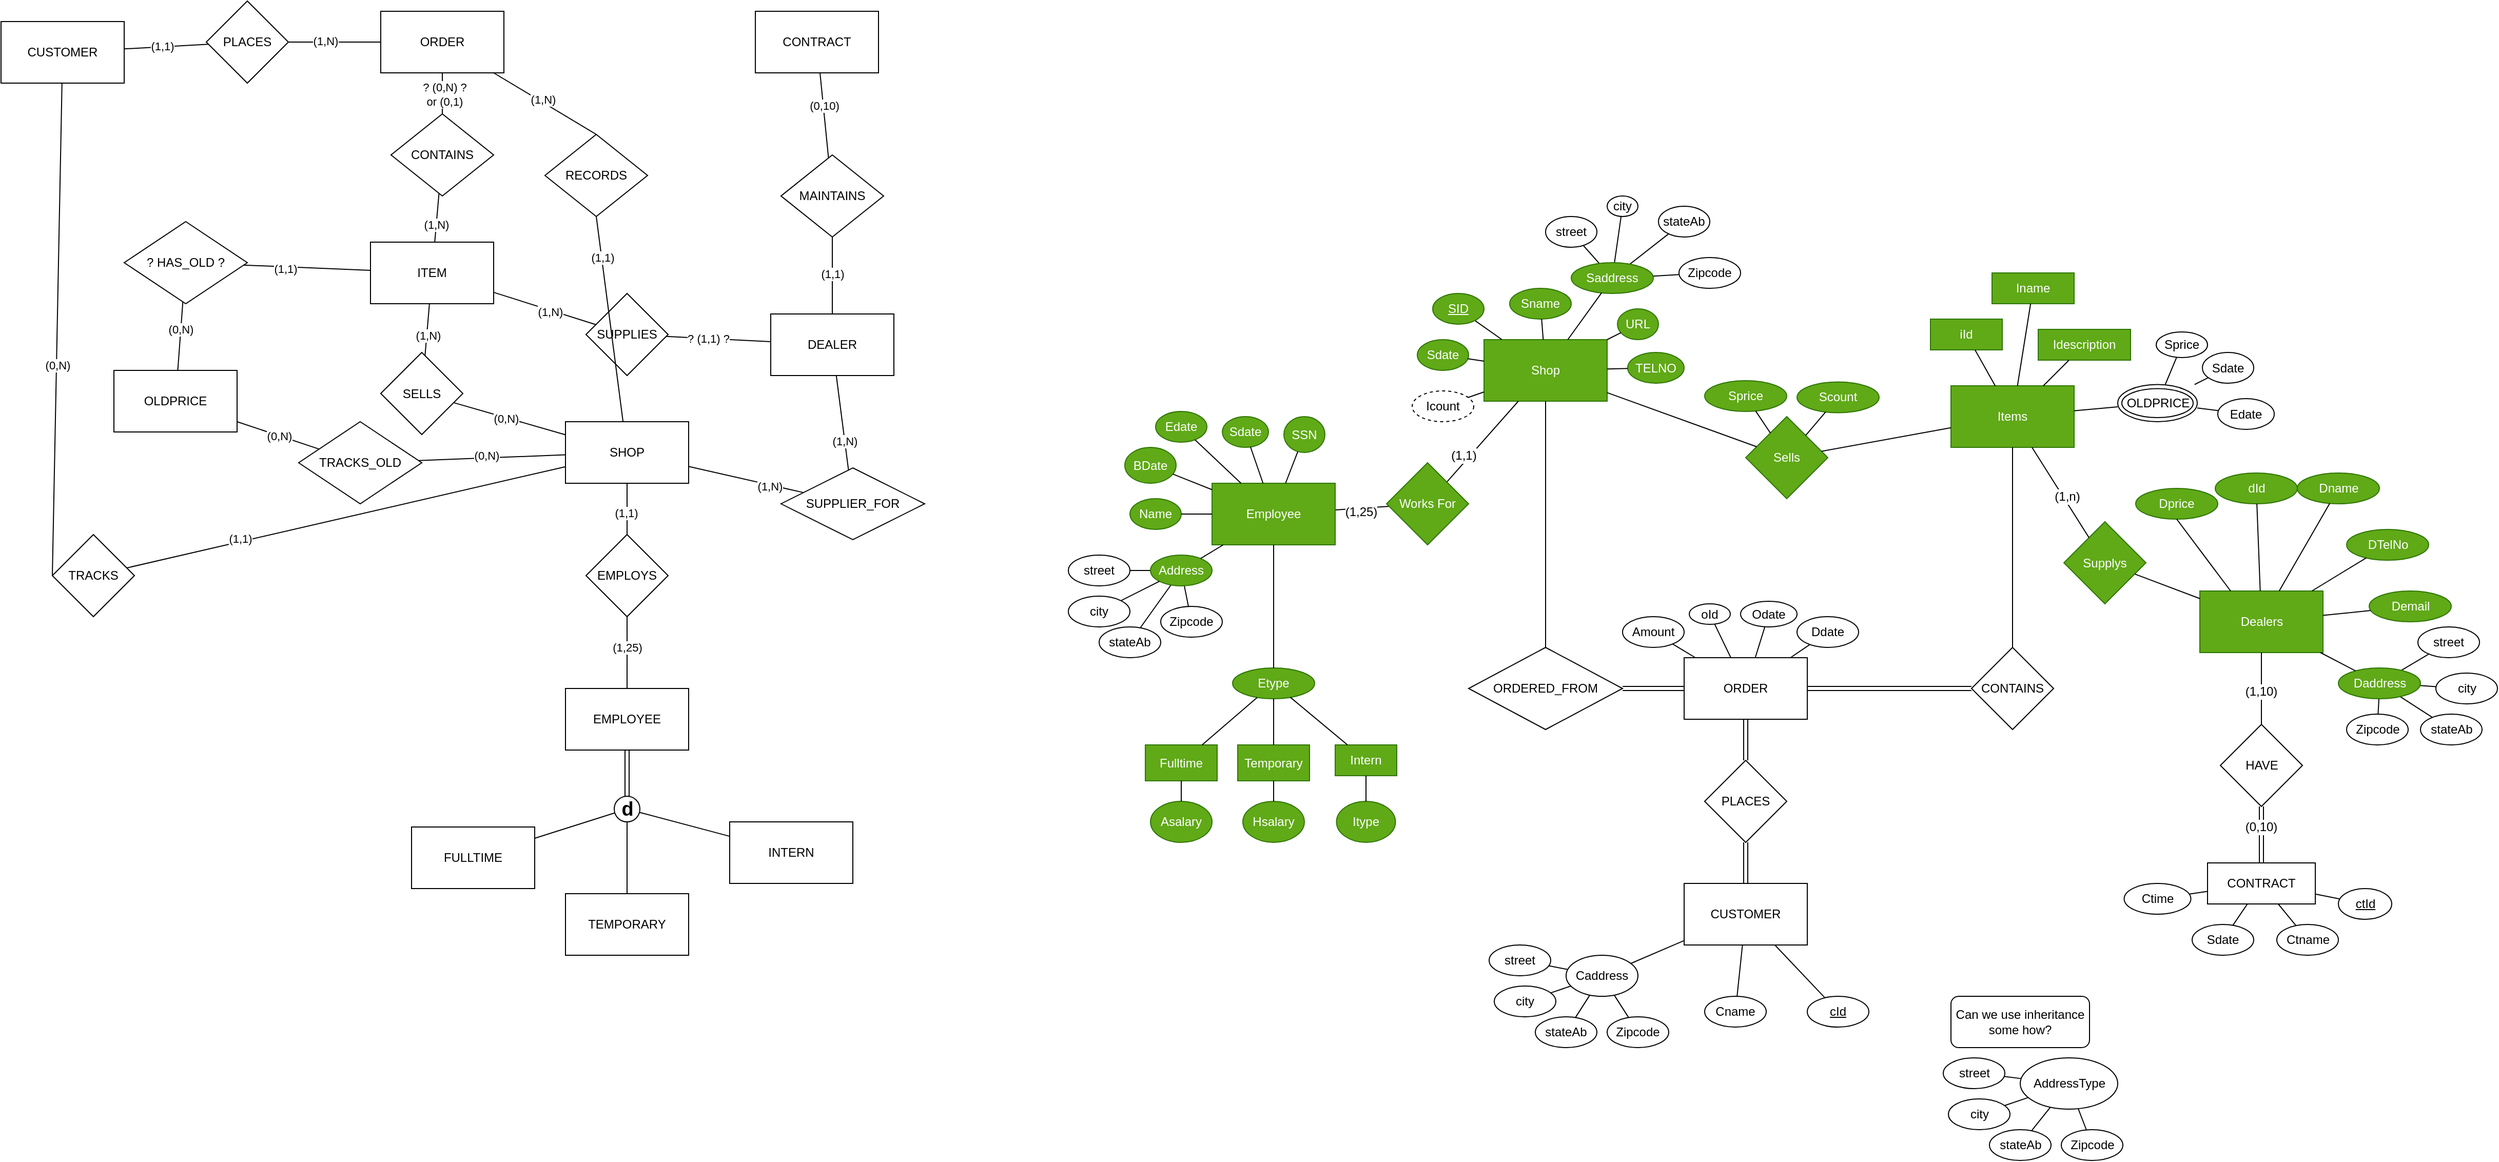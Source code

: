 <mxfile version="23.1.2" type="github">
  <diagram name="Page-1" id="Sn4nD9zG-_jlpiyMKoH1">
    <mxGraphModel dx="3300" dy="1757" grid="1" gridSize="10" guides="1" tooltips="1" connect="1" arrows="1" fold="1" page="1" pageScale="1" pageWidth="850" pageHeight="1100" math="0" shadow="0">
      <root>
        <mxCell id="0" />
        <mxCell id="1" parent="0" />
        <mxCell id="K-MZXN58Cj5F6070ULld-1" value="Shop" style="rounded=0;whiteSpace=wrap;html=1;fillColor=#60a917;fontColor=#ffffff;strokeColor=#2D7600;" parent="1" vertex="1">
          <mxGeometry x="335" y="210" width="120" height="60" as="geometry" />
        </mxCell>
        <mxCell id="K-MZXN58Cj5F6070ULld-3" value="" style="endArrow=none;html=1;rounded=0;" parent="1" source="K-MZXN58Cj5F6070ULld-4" target="K-MZXN58Cj5F6070ULld-1" edge="1">
          <mxGeometry width="50" height="50" relative="1" as="geometry">
            <mxPoint x="307.5" y="180" as="sourcePoint" />
            <mxPoint x="335" y="210" as="targetPoint" />
          </mxGeometry>
        </mxCell>
        <mxCell id="K-MZXN58Cj5F6070ULld-4" value="&lt;u&gt;SID&lt;/u&gt;" style="ellipse;whiteSpace=wrap;html=1;fillColor=#60a917;fontColor=#ffffff;strokeColor=#2D7600;" parent="1" vertex="1">
          <mxGeometry x="285" y="165" width="50" height="30" as="geometry" />
        </mxCell>
        <mxCell id="K-MZXN58Cj5F6070ULld-6" value="Sname" style="ellipse;whiteSpace=wrap;html=1;fillColor=#60a917;fontColor=#ffffff;strokeColor=#2D7600;" parent="1" vertex="1">
          <mxGeometry x="360" y="160" width="60" height="30" as="geometry" />
        </mxCell>
        <mxCell id="K-MZXN58Cj5F6070ULld-9" value="" style="endArrow=none;html=1;rounded=0;" parent="1" source="K-MZXN58Cj5F6070ULld-1" target="K-MZXN58Cj5F6070ULld-6" edge="1">
          <mxGeometry width="50" height="50" relative="1" as="geometry">
            <mxPoint x="375" y="220" as="sourcePoint" />
            <mxPoint x="425" y="170" as="targetPoint" />
          </mxGeometry>
        </mxCell>
        <mxCell id="fTf54i_aLYuV5bE5wULY-44" style="edgeStyle=none;rounded=0;orthogonalLoop=1;jettySize=auto;html=1;fontFamily=Helvetica;fontSize=12;fontColor=default;endArrow=none;endFill=0;" parent="1" source="K-MZXN58Cj5F6070ULld-10" target="fTf54i_aLYuV5bE5wULY-36" edge="1">
          <mxGeometry relative="1" as="geometry" />
        </mxCell>
        <mxCell id="fTf54i_aLYuV5bE5wULY-45" style="edgeStyle=none;rounded=0;orthogonalLoop=1;jettySize=auto;html=1;fontFamily=Helvetica;fontSize=12;fontColor=default;endArrow=none;endFill=0;" parent="1" source="K-MZXN58Cj5F6070ULld-10" target="fTf54i_aLYuV5bE5wULY-37" edge="1">
          <mxGeometry relative="1" as="geometry">
            <mxPoint x="515" y="140" as="sourcePoint" />
          </mxGeometry>
        </mxCell>
        <mxCell id="fTf54i_aLYuV5bE5wULY-46" style="edgeStyle=none;rounded=0;orthogonalLoop=1;jettySize=auto;html=1;fontFamily=Helvetica;fontSize=12;fontColor=default;endArrow=none;endFill=0;" parent="1" source="K-MZXN58Cj5F6070ULld-10" target="fTf54i_aLYuV5bE5wULY-38" edge="1">
          <mxGeometry relative="1" as="geometry" />
        </mxCell>
        <mxCell id="fTf54i_aLYuV5bE5wULY-47" style="edgeStyle=none;rounded=0;orthogonalLoop=1;jettySize=auto;html=1;fontFamily=Helvetica;fontSize=12;fontColor=default;endArrow=none;endFill=0;" parent="1" source="K-MZXN58Cj5F6070ULld-10" target="fTf54i_aLYuV5bE5wULY-39" edge="1">
          <mxGeometry relative="1" as="geometry" />
        </mxCell>
        <mxCell id="K-MZXN58Cj5F6070ULld-10" value="Saddress" style="ellipse;whiteSpace=wrap;html=1;fillColor=#60a917;fontColor=#ffffff;strokeColor=#2D7600;" parent="1" vertex="1">
          <mxGeometry x="420" y="135" width="80" height="30" as="geometry" />
        </mxCell>
        <mxCell id="K-MZXN58Cj5F6070ULld-11" value="" style="endArrow=none;html=1;rounded=0;" parent="1" source="K-MZXN58Cj5F6070ULld-1" target="K-MZXN58Cj5F6070ULld-10" edge="1">
          <mxGeometry width="50" height="50" relative="1" as="geometry">
            <mxPoint x="455" y="220" as="sourcePoint" />
            <mxPoint x="485" y="180" as="targetPoint" />
          </mxGeometry>
        </mxCell>
        <mxCell id="K-MZXN58Cj5F6070ULld-13" value="Sdate" style="ellipse;whiteSpace=wrap;html=1;fillColor=#60a917;fontColor=#ffffff;strokeColor=#2D7600;" parent="1" vertex="1">
          <mxGeometry x="270" y="210" width="50" height="30" as="geometry" />
        </mxCell>
        <mxCell id="K-MZXN58Cj5F6070ULld-14" value="" style="endArrow=none;html=1;rounded=0;" parent="1" source="K-MZXN58Cj5F6070ULld-13" target="K-MZXN58Cj5F6070ULld-1" edge="1">
          <mxGeometry width="50" height="50" relative="1" as="geometry">
            <mxPoint x="295" y="270" as="sourcePoint" />
            <mxPoint x="335" y="220" as="targetPoint" />
          </mxGeometry>
        </mxCell>
        <mxCell id="K-MZXN58Cj5F6070ULld-16" value="URL" style="ellipse;whiteSpace=wrap;html=1;fillColor=#60a917;fontColor=#ffffff;strokeColor=#2D7600;" parent="1" vertex="1">
          <mxGeometry x="465" y="180" width="40" height="30" as="geometry" />
        </mxCell>
        <mxCell id="K-MZXN58Cj5F6070ULld-19" value="TELNO" style="ellipse;whiteSpace=wrap;html=1;fillColor=#60a917;fontColor=#ffffff;strokeColor=#2D7600;" parent="1" vertex="1">
          <mxGeometry x="475" y="222.5" width="55" height="30" as="geometry" />
        </mxCell>
        <mxCell id="K-MZXN58Cj5F6070ULld-21" value="" style="endArrow=none;html=1;rounded=0;" parent="1" source="K-MZXN58Cj5F6070ULld-16" target="K-MZXN58Cj5F6070ULld-1" edge="1">
          <mxGeometry width="50" height="50" relative="1" as="geometry">
            <mxPoint x="375" y="330" as="sourcePoint" />
            <mxPoint x="425" y="280" as="targetPoint" />
          </mxGeometry>
        </mxCell>
        <mxCell id="K-MZXN58Cj5F6070ULld-22" value="" style="endArrow=none;html=1;rounded=0;" parent="1" source="K-MZXN58Cj5F6070ULld-19" target="K-MZXN58Cj5F6070ULld-1" edge="1">
          <mxGeometry width="50" height="50" relative="1" as="geometry">
            <mxPoint x="615" y="210" as="sourcePoint" />
            <mxPoint x="465" y="250" as="targetPoint" />
          </mxGeometry>
        </mxCell>
        <mxCell id="fTf54i_aLYuV5bE5wULY-104" style="edgeStyle=none;rounded=0;orthogonalLoop=1;jettySize=auto;html=1;fontFamily=Helvetica;fontSize=12;fontColor=default;endArrow=none;endFill=0;" parent="1" source="K-MZXN58Cj5F6070ULld-24" target="K-MZXN58Cj5F6070ULld-43" edge="1">
          <mxGeometry relative="1" as="geometry" />
        </mxCell>
        <mxCell id="K-MZXN58Cj5F6070ULld-24" value="Employee" style="rounded=0;whiteSpace=wrap;html=1;fillColor=#60a917;fontColor=#ffffff;strokeColor=#2D7600;" parent="1" vertex="1">
          <mxGeometry x="70" y="350" width="120" height="60" as="geometry" />
        </mxCell>
        <mxCell id="K-MZXN58Cj5F6070ULld-27" value="SSN" style="ellipse;whiteSpace=wrap;html=1;fillColor=#60a917;fontColor=#ffffff;strokeColor=#2D7600;" parent="1" vertex="1">
          <mxGeometry x="140" y="285" width="40" height="35" as="geometry" />
        </mxCell>
        <mxCell id="K-MZXN58Cj5F6070ULld-30" value="" style="endArrow=none;html=1;rounded=0;" parent="1" source="K-MZXN58Cj5F6070ULld-24" target="K-MZXN58Cj5F6070ULld-27" edge="1">
          <mxGeometry width="50" height="50" relative="1" as="geometry">
            <mxPoint x="90" y="430" as="sourcePoint" />
            <mxPoint x="140" y="380" as="targetPoint" />
          </mxGeometry>
        </mxCell>
        <mxCell id="K-MZXN58Cj5F6070ULld-31" value="Sdate" style="ellipse;whiteSpace=wrap;html=1;fillColor=#60a917;fontColor=#ffffff;strokeColor=#2D7600;" parent="1" vertex="1">
          <mxGeometry x="80" y="285" width="45" height="30" as="geometry" />
        </mxCell>
        <mxCell id="K-MZXN58Cj5F6070ULld-32" value="Edate" style="ellipse;whiteSpace=wrap;html=1;fillColor=#60a917;fontColor=#ffffff;strokeColor=#2D7600;" parent="1" vertex="1">
          <mxGeometry x="15" y="280" width="50" height="30" as="geometry" />
        </mxCell>
        <mxCell id="K-MZXN58Cj5F6070ULld-33" value="BDate" style="ellipse;whiteSpace=wrap;html=1;fillColor=#60a917;fontColor=#ffffff;strokeColor=#2D7600;" parent="1" vertex="1">
          <mxGeometry x="-15" y="315" width="50" height="35" as="geometry" />
        </mxCell>
        <mxCell id="K-MZXN58Cj5F6070ULld-34" value="Name" style="ellipse;whiteSpace=wrap;html=1;fillColor=#60a917;fontColor=#ffffff;strokeColor=#2D7600;" parent="1" vertex="1">
          <mxGeometry x="-10" y="365" width="50" height="30" as="geometry" />
        </mxCell>
        <mxCell id="fTf54i_aLYuV5bE5wULY-48" style="edgeStyle=none;rounded=0;orthogonalLoop=1;jettySize=auto;html=1;fontFamily=Helvetica;fontSize=12;fontColor=default;endArrow=none;endFill=0;" parent="1" source="K-MZXN58Cj5F6070ULld-35" target="fTf54i_aLYuV5bE5wULY-43" edge="1">
          <mxGeometry relative="1" as="geometry" />
        </mxCell>
        <mxCell id="fTf54i_aLYuV5bE5wULY-49" style="edgeStyle=none;rounded=0;orthogonalLoop=1;jettySize=auto;html=1;fontFamily=Helvetica;fontSize=12;fontColor=default;endArrow=none;endFill=0;" parent="1" source="K-MZXN58Cj5F6070ULld-35" target="fTf54i_aLYuV5bE5wULY-42" edge="1">
          <mxGeometry relative="1" as="geometry" />
        </mxCell>
        <mxCell id="fTf54i_aLYuV5bE5wULY-50" style="edgeStyle=none;rounded=0;orthogonalLoop=1;jettySize=auto;html=1;fontFamily=Helvetica;fontSize=12;fontColor=default;endArrow=none;endFill=0;" parent="1" source="K-MZXN58Cj5F6070ULld-35" target="fTf54i_aLYuV5bE5wULY-40" edge="1">
          <mxGeometry relative="1" as="geometry" />
        </mxCell>
        <mxCell id="K-MZXN58Cj5F6070ULld-35" value="Address" style="ellipse;whiteSpace=wrap;html=1;fillColor=#60a917;fontColor=#ffffff;strokeColor=#2D7600;" parent="1" vertex="1">
          <mxGeometry x="10" y="420" width="60" height="30" as="geometry" />
        </mxCell>
        <mxCell id="K-MZXN58Cj5F6070ULld-37" value="" style="endArrow=none;html=1;rounded=0;" parent="1" source="K-MZXN58Cj5F6070ULld-35" target="K-MZXN58Cj5F6070ULld-24" edge="1">
          <mxGeometry width="50" height="50" relative="1" as="geometry">
            <mxPoint x="280" y="660" as="sourcePoint" />
            <mxPoint x="330" y="610" as="targetPoint" />
          </mxGeometry>
        </mxCell>
        <mxCell id="K-MZXN58Cj5F6070ULld-38" value="" style="endArrow=none;html=1;rounded=0;" parent="1" source="K-MZXN58Cj5F6070ULld-34" target="K-MZXN58Cj5F6070ULld-24" edge="1">
          <mxGeometry width="50" height="50" relative="1" as="geometry">
            <mxPoint x="130" y="560" as="sourcePoint" />
            <mxPoint x="180" y="510" as="targetPoint" />
          </mxGeometry>
        </mxCell>
        <mxCell id="K-MZXN58Cj5F6070ULld-39" value="" style="endArrow=none;html=1;rounded=0;" parent="1" source="K-MZXN58Cj5F6070ULld-33" target="K-MZXN58Cj5F6070ULld-24" edge="1">
          <mxGeometry width="50" height="50" relative="1" as="geometry">
            <mxPoint x="-60" y="330" as="sourcePoint" />
            <mxPoint x="-10" y="314.375" as="targetPoint" />
          </mxGeometry>
        </mxCell>
        <mxCell id="K-MZXN58Cj5F6070ULld-40" value="" style="endArrow=none;html=1;rounded=0;" parent="1" source="K-MZXN58Cj5F6070ULld-24" target="K-MZXN58Cj5F6070ULld-32" edge="1">
          <mxGeometry width="50" height="50" relative="1" as="geometry">
            <mxPoint x="-10" y="291.765" as="sourcePoint" />
            <mxPoint x="-30" y="270" as="targetPoint" />
          </mxGeometry>
        </mxCell>
        <mxCell id="K-MZXN58Cj5F6070ULld-41" value="" style="endArrow=none;html=1;rounded=0;" parent="1" source="K-MZXN58Cj5F6070ULld-31" target="K-MZXN58Cj5F6070ULld-24" edge="1">
          <mxGeometry width="50" height="50" relative="1" as="geometry">
            <mxPoint x="-70" y="280" as="sourcePoint" />
            <mxPoint x="-10" y="274.118" as="targetPoint" />
          </mxGeometry>
        </mxCell>
        <mxCell id="fTf54i_aLYuV5bE5wULY-105" style="edgeStyle=none;rounded=0;orthogonalLoop=1;jettySize=auto;html=1;fontFamily=Helvetica;fontSize=12;fontColor=default;endArrow=none;endFill=0;" parent="1" source="K-MZXN58Cj5F6070ULld-43" target="K-MZXN58Cj5F6070ULld-1" edge="1">
          <mxGeometry relative="1" as="geometry" />
        </mxCell>
        <mxCell id="K-MZXN58Cj5F6070ULld-43" value="Works For" style="rhombus;whiteSpace=wrap;html=1;fillColor=#60a917;fontColor=#ffffff;strokeColor=#2D7600;" parent="1" vertex="1">
          <mxGeometry x="240" y="330" width="80" height="80" as="geometry" />
        </mxCell>
        <mxCell id="nZfnOuneFazvMQ7j1-I3-1" value="Sells" style="rhombus;whiteSpace=wrap;html=1;fillColor=#60a917;strokeColor=#2D7600;fontColor=#ffffff;" parent="1" vertex="1">
          <mxGeometry x="590" y="285" width="80" height="80" as="geometry" />
        </mxCell>
        <mxCell id="nZfnOuneFazvMQ7j1-I3-2" value="" style="endArrow=none;html=1;rounded=0;" parent="1" source="K-MZXN58Cj5F6070ULld-1" target="nZfnOuneFazvMQ7j1-I3-1" edge="1">
          <mxGeometry width="50" height="50" relative="1" as="geometry">
            <mxPoint x="440" y="360" as="sourcePoint" />
            <mxPoint x="490" y="310" as="targetPoint" />
          </mxGeometry>
        </mxCell>
        <mxCell id="nZfnOuneFazvMQ7j1-I3-3" value="Items" style="rounded=0;whiteSpace=wrap;html=1;fillColor=#60a917;fontColor=#ffffff;strokeColor=#2D7600;" parent="1" vertex="1">
          <mxGeometry x="790" y="255" width="120" height="60" as="geometry" />
        </mxCell>
        <mxCell id="nZfnOuneFazvMQ7j1-I3-4" value="" style="endArrow=none;html=1;rounded=0;" parent="1" source="nZfnOuneFazvMQ7j1-I3-3" target="nZfnOuneFazvMQ7j1-I3-1" edge="1">
          <mxGeometry width="50" height="50" relative="1" as="geometry">
            <mxPoint x="630" y="400" as="sourcePoint" />
            <mxPoint x="680" y="350" as="targetPoint" />
          </mxGeometry>
        </mxCell>
        <mxCell id="nZfnOuneFazvMQ7j1-I3-5" value="Sprice" style="ellipse;whiteSpace=wrap;html=1;fillColor=#60a917;fontColor=#ffffff;strokeColor=#2D7600;" parent="1" vertex="1">
          <mxGeometry x="550" y="250" width="80" height="30" as="geometry" />
        </mxCell>
        <mxCell id="nZfnOuneFazvMQ7j1-I3-6" value="Scount" style="ellipse;whiteSpace=wrap;html=1;fillColor=#60a917;fontColor=#ffffff;strokeColor=#2D7600;" parent="1" vertex="1">
          <mxGeometry x="640" y="251.25" width="80" height="30" as="geometry" />
        </mxCell>
        <mxCell id="nZfnOuneFazvMQ7j1-I3-9" value="Dealers" style="rounded=0;whiteSpace=wrap;html=1;fillColor=#60a917;fontColor=#ffffff;strokeColor=#2D7600;" parent="1" vertex="1">
          <mxGeometry x="1032.5" y="455" width="120" height="60" as="geometry" />
        </mxCell>
        <mxCell id="nZfnOuneFazvMQ7j1-I3-10" value="Supplys" style="rhombus;whiteSpace=wrap;html=1;fillColor=#60a917;fontColor=#ffffff;strokeColor=#2D7600;" parent="1" vertex="1">
          <mxGeometry x="900" y="387.5" width="80" height="80" as="geometry" />
        </mxCell>
        <mxCell id="nZfnOuneFazvMQ7j1-I3-11" value="" style="endArrow=none;html=1;rounded=0;" parent="1" source="nZfnOuneFazvMQ7j1-I3-9" target="nZfnOuneFazvMQ7j1-I3-10" edge="1">
          <mxGeometry width="50" height="50" relative="1" as="geometry">
            <mxPoint x="840" y="630" as="sourcePoint" />
            <mxPoint x="890" y="580" as="targetPoint" />
          </mxGeometry>
        </mxCell>
        <mxCell id="nZfnOuneFazvMQ7j1-I3-12" value="" style="endArrow=none;html=1;rounded=0;" parent="1" source="nZfnOuneFazvMQ7j1-I3-10" target="nZfnOuneFazvMQ7j1-I3-3" edge="1">
          <mxGeometry width="50" height="50" relative="1" as="geometry">
            <mxPoint x="810" y="450" as="sourcePoint" />
            <mxPoint x="860" y="400" as="targetPoint" />
          </mxGeometry>
        </mxCell>
        <mxCell id="nZfnOuneFazvMQ7j1-I3-14" value="Dname" style="ellipse;whiteSpace=wrap;html=1;fillColor=#60a917;fontColor=#ffffff;strokeColor=#2D7600;" parent="1" vertex="1">
          <mxGeometry x="1127.5" y="340" width="80" height="30" as="geometry" />
        </mxCell>
        <mxCell id="nZfnOuneFazvMQ7j1-I3-16" value="Etype" style="ellipse;whiteSpace=wrap;html=1;fillColor=#60a917;fontColor=#ffffff;strokeColor=#2D7600;" parent="1" vertex="1">
          <mxGeometry x="90" y="530" width="80" height="30" as="geometry" />
        </mxCell>
        <mxCell id="nZfnOuneFazvMQ7j1-I3-17" value="" style="endArrow=none;html=1;rounded=0;" parent="1" source="nZfnOuneFazvMQ7j1-I3-16" target="K-MZXN58Cj5F6070ULld-24" edge="1">
          <mxGeometry width="50" height="50" relative="1" as="geometry">
            <mxPoint x="230" y="580" as="sourcePoint" />
            <mxPoint x="280" y="530" as="targetPoint" />
          </mxGeometry>
        </mxCell>
        <mxCell id="nZfnOuneFazvMQ7j1-I3-18" value="Fulltime" style="rounded=0;whiteSpace=wrap;html=1;fillColor=#60a917;fontColor=#ffffff;strokeColor=#2D7600;" parent="1" vertex="1">
          <mxGeometry x="5" y="605" width="70" height="35" as="geometry" />
        </mxCell>
        <mxCell id="nZfnOuneFazvMQ7j1-I3-19" value="&amp;nbsp;Temporary&amp;nbsp;" style="rounded=0;whiteSpace=wrap;html=1;fillColor=#60a917;fontColor=#ffffff;strokeColor=#2D7600;" parent="1" vertex="1">
          <mxGeometry x="95" y="605" width="70" height="35" as="geometry" />
        </mxCell>
        <mxCell id="nZfnOuneFazvMQ7j1-I3-20" value="Intern" style="rounded=0;whiteSpace=wrap;html=1;fillColor=#60a917;fontColor=#ffffff;strokeColor=#2D7600;" parent="1" vertex="1">
          <mxGeometry x="190" y="605" width="60" height="30" as="geometry" />
        </mxCell>
        <mxCell id="nZfnOuneFazvMQ7j1-I3-21" value="" style="endArrow=none;html=1;rounded=0;" parent="1" source="nZfnOuneFazvMQ7j1-I3-18" target="nZfnOuneFazvMQ7j1-I3-16" edge="1">
          <mxGeometry width="50" height="50" relative="1" as="geometry">
            <mxPoint x="280" y="700" as="sourcePoint" />
            <mxPoint x="330" y="650" as="targetPoint" />
          </mxGeometry>
        </mxCell>
        <mxCell id="nZfnOuneFazvMQ7j1-I3-22" value="" style="endArrow=none;html=1;rounded=0;" parent="1" source="nZfnOuneFazvMQ7j1-I3-19" target="nZfnOuneFazvMQ7j1-I3-16" edge="1">
          <mxGeometry width="50" height="50" relative="1" as="geometry">
            <mxPoint x="265" y="740" as="sourcePoint" />
            <mxPoint x="292" y="646" as="targetPoint" />
          </mxGeometry>
        </mxCell>
        <mxCell id="nZfnOuneFazvMQ7j1-I3-23" value="" style="endArrow=none;html=1;rounded=0;" parent="1" source="nZfnOuneFazvMQ7j1-I3-20" target="nZfnOuneFazvMQ7j1-I3-16" edge="1">
          <mxGeometry width="50" height="50" relative="1" as="geometry">
            <mxPoint x="390" y="740" as="sourcePoint" />
            <mxPoint x="320" y="650" as="targetPoint" />
          </mxGeometry>
        </mxCell>
        <mxCell id="nZfnOuneFazvMQ7j1-I3-24" value="Asalary" style="ellipse;whiteSpace=wrap;html=1;fillColor=#60a917;fontColor=#ffffff;strokeColor=#2D7600;" parent="1" vertex="1">
          <mxGeometry x="10" y="660" width="60" height="40" as="geometry" />
        </mxCell>
        <mxCell id="nZfnOuneFazvMQ7j1-I3-25" value="Hsalary" style="ellipse;whiteSpace=wrap;html=1;fillColor=#60a917;fontColor=#ffffff;strokeColor=#2D7600;" parent="1" vertex="1">
          <mxGeometry x="100" y="660" width="60" height="40" as="geometry" />
        </mxCell>
        <mxCell id="nZfnOuneFazvMQ7j1-I3-26" value="Itype" style="ellipse;whiteSpace=wrap;html=1;fillColor=#60a917;fontColor=#ffffff;strokeColor=#2D7600;" parent="1" vertex="1">
          <mxGeometry x="191.25" y="660" width="57.5" height="40" as="geometry" />
        </mxCell>
        <mxCell id="nZfnOuneFazvMQ7j1-I3-27" value="" style="endArrow=none;html=1;rounded=0;" parent="1" source="nZfnOuneFazvMQ7j1-I3-24" target="nZfnOuneFazvMQ7j1-I3-18" edge="1">
          <mxGeometry width="50" height="50" relative="1" as="geometry">
            <mxPoint x="-140" y="669.289" as="sourcePoint" />
            <mxPoint x="-140" y="619.289" as="targetPoint" />
          </mxGeometry>
        </mxCell>
        <mxCell id="nZfnOuneFazvMQ7j1-I3-28" value="" style="endArrow=none;html=1;rounded=0;" parent="1" source="nZfnOuneFazvMQ7j1-I3-25" target="nZfnOuneFazvMQ7j1-I3-19" edge="1">
          <mxGeometry width="50" height="50" relative="1" as="geometry">
            <mxPoint x="-127" y="700" as="sourcePoint" />
            <mxPoint x="-115" y="650" as="targetPoint" />
          </mxGeometry>
        </mxCell>
        <mxCell id="nZfnOuneFazvMQ7j1-I3-29" value="" style="endArrow=none;html=1;rounded=0;" parent="1" source="nZfnOuneFazvMQ7j1-I3-26" target="nZfnOuneFazvMQ7j1-I3-20" edge="1">
          <mxGeometry width="50" height="50" relative="1" as="geometry">
            <mxPoint x="-117" y="710" as="sourcePoint" />
            <mxPoint x="-105" y="660" as="targetPoint" />
          </mxGeometry>
        </mxCell>
        <mxCell id="nZfnOuneFazvMQ7j1-I3-31" value="dId" style="ellipse;whiteSpace=wrap;html=1;fillColor=#60a917;fontColor=#ffffff;strokeColor=#2D7600;" parent="1" vertex="1">
          <mxGeometry x="1047.5" y="340" width="80" height="30" as="geometry" />
        </mxCell>
        <mxCell id="nZfnOuneFazvMQ7j1-I3-32" value="" style="endArrow=none;html=1;rounded=0;" parent="1" source="nZfnOuneFazvMQ7j1-I3-9" target="nZfnOuneFazvMQ7j1-I3-31" edge="1">
          <mxGeometry width="50" height="50" relative="1" as="geometry">
            <mxPoint x="1037.5" y="105" as="sourcePoint" />
            <mxPoint x="1087.5" y="55" as="targetPoint" />
          </mxGeometry>
        </mxCell>
        <mxCell id="nZfnOuneFazvMQ7j1-I3-33" value="" style="endArrow=none;html=1;rounded=0;" parent="1" source="nZfnOuneFazvMQ7j1-I3-9" target="nZfnOuneFazvMQ7j1-I3-14" edge="1">
          <mxGeometry width="50" height="50" relative="1" as="geometry">
            <mxPoint x="1165.5" y="125" as="sourcePoint" />
            <mxPoint x="1107.5" y="55" as="targetPoint" />
          </mxGeometry>
        </mxCell>
        <mxCell id="nZfnOuneFazvMQ7j1-I3-34" value="DTelNo" style="ellipse;whiteSpace=wrap;html=1;fillColor=#60a917;fontColor=#ffffff;strokeColor=#2D7600;" parent="1" vertex="1">
          <mxGeometry x="1175.5" y="395" width="80" height="30" as="geometry" />
        </mxCell>
        <mxCell id="nZfnOuneFazvMQ7j1-I3-35" value="" style="endArrow=none;html=1;rounded=0;" parent="1" source="nZfnOuneFazvMQ7j1-I3-9" target="nZfnOuneFazvMQ7j1-I3-34" edge="1">
          <mxGeometry width="50" height="50" relative="1" as="geometry">
            <mxPoint x="1207.5" y="125" as="sourcePoint" />
            <mxPoint x="1207.5" y="55" as="targetPoint" />
          </mxGeometry>
        </mxCell>
        <mxCell id="nZfnOuneFazvMQ7j1-I3-36" value="&lt;br&gt;Demail&lt;div&gt;&lt;br&gt;&lt;/div&gt;" style="ellipse;whiteSpace=wrap;html=1;fillColor=#60a917;fontColor=#ffffff;strokeColor=#2D7600;" parent="1" vertex="1">
          <mxGeometry x="1197.5" y="455" width="80" height="30" as="geometry" />
        </mxCell>
        <mxCell id="fTf54i_aLYuV5bE5wULY-53" style="edgeStyle=none;rounded=0;orthogonalLoop=1;jettySize=auto;html=1;fontFamily=Helvetica;fontSize=12;fontColor=default;endArrow=none;endFill=0;" parent="1" source="nZfnOuneFazvMQ7j1-I3-37" target="fTf54i_aLYuV5bE5wULY-31" edge="1">
          <mxGeometry relative="1" as="geometry" />
        </mxCell>
        <mxCell id="fTf54i_aLYuV5bE5wULY-54" style="edgeStyle=none;rounded=0;orthogonalLoop=1;jettySize=auto;html=1;fontFamily=Helvetica;fontSize=12;fontColor=default;endArrow=none;endFill=0;" parent="1" source="nZfnOuneFazvMQ7j1-I3-37" target="fTf54i_aLYuV5bE5wULY-33" edge="1">
          <mxGeometry relative="1" as="geometry" />
        </mxCell>
        <mxCell id="fTf54i_aLYuV5bE5wULY-55" style="edgeStyle=none;rounded=0;orthogonalLoop=1;jettySize=auto;html=1;fontFamily=Helvetica;fontSize=12;fontColor=default;endArrow=none;endFill=0;" parent="1" source="nZfnOuneFazvMQ7j1-I3-37" target="fTf54i_aLYuV5bE5wULY-35" edge="1">
          <mxGeometry relative="1" as="geometry" />
        </mxCell>
        <mxCell id="fTf54i_aLYuV5bE5wULY-56" style="edgeStyle=none;rounded=0;orthogonalLoop=1;jettySize=auto;html=1;fontFamily=Helvetica;fontSize=12;fontColor=default;endArrow=none;endFill=0;" parent="1" source="nZfnOuneFazvMQ7j1-I3-37" target="fTf54i_aLYuV5bE5wULY-34" edge="1">
          <mxGeometry relative="1" as="geometry" />
        </mxCell>
        <mxCell id="nZfnOuneFazvMQ7j1-I3-37" value="Daddress" style="ellipse;whiteSpace=wrap;html=1;fillColor=#60a917;fontColor=#ffffff;strokeColor=#2D7600;" parent="1" vertex="1">
          <mxGeometry x="1167.5" y="530" width="80" height="30" as="geometry" />
        </mxCell>
        <mxCell id="nZfnOuneFazvMQ7j1-I3-40" value="" style="endArrow=none;html=1;rounded=0;" parent="1" source="nZfnOuneFazvMQ7j1-I3-9" target="nZfnOuneFazvMQ7j1-I3-37" edge="1">
          <mxGeometry width="50" height="50" relative="1" as="geometry">
            <mxPoint x="1267.5" y="235" as="sourcePoint" />
            <mxPoint x="1317.5" y="185" as="targetPoint" />
          </mxGeometry>
        </mxCell>
        <mxCell id="nZfnOuneFazvMQ7j1-I3-41" value="" style="endArrow=none;html=1;rounded=0;" parent="1" source="nZfnOuneFazvMQ7j1-I3-9" target="nZfnOuneFazvMQ7j1-I3-36" edge="1">
          <mxGeometry width="50" height="50" relative="1" as="geometry">
            <mxPoint x="1267.5" y="185" as="sourcePoint" />
            <mxPoint x="1347.5" y="180" as="targetPoint" />
          </mxGeometry>
        </mxCell>
        <mxCell id="nZfnOuneFazvMQ7j1-I3-42" value="" style="endArrow=none;html=1;rounded=0;" parent="1" source="nZfnOuneFazvMQ7j1-I3-5" target="nZfnOuneFazvMQ7j1-I3-1" edge="1">
          <mxGeometry width="50" height="50" relative="1" as="geometry">
            <mxPoint x="450" y="415" as="sourcePoint" />
            <mxPoint x="500" y="365" as="targetPoint" />
          </mxGeometry>
        </mxCell>
        <mxCell id="nZfnOuneFazvMQ7j1-I3-43" value="" style="endArrow=none;html=1;rounded=0;" parent="1" source="nZfnOuneFazvMQ7j1-I3-6" target="nZfnOuneFazvMQ7j1-I3-1" edge="1">
          <mxGeometry width="50" height="50" relative="1" as="geometry">
            <mxPoint x="980" y="325" as="sourcePoint" />
            <mxPoint x="1060" y="320" as="targetPoint" />
          </mxGeometry>
        </mxCell>
        <mxCell id="nZfnOuneFazvMQ7j1-I3-45" value="iId" style="rounded=0;whiteSpace=wrap;html=1;fillColor=#60a917;fontColor=#ffffff;strokeColor=#2D7600;" parent="1" vertex="1">
          <mxGeometry x="770" y="190" width="70" height="30" as="geometry" />
        </mxCell>
        <mxCell id="nZfnOuneFazvMQ7j1-I3-47" value="Idescription" style="rounded=0;whiteSpace=wrap;html=1;fillColor=#60a917;fontColor=#ffffff;strokeColor=#2D7600;" parent="1" vertex="1">
          <mxGeometry x="875" y="200" width="90" height="30" as="geometry" />
        </mxCell>
        <mxCell id="nZfnOuneFazvMQ7j1-I3-48" value="Iname" style="rounded=0;whiteSpace=wrap;html=1;fillColor=#60a917;fontColor=#ffffff;strokeColor=#2D7600;" parent="1" vertex="1">
          <mxGeometry x="830" y="145" width="80" height="30" as="geometry" />
        </mxCell>
        <mxCell id="nZfnOuneFazvMQ7j1-I3-49" value="" style="endArrow=none;html=1;rounded=0;" parent="1" source="nZfnOuneFazvMQ7j1-I3-45" target="nZfnOuneFazvMQ7j1-I3-3" edge="1">
          <mxGeometry width="50" height="50" relative="1" as="geometry">
            <mxPoint x="580" y="570" as="sourcePoint" />
            <mxPoint x="630" y="520" as="targetPoint" />
          </mxGeometry>
        </mxCell>
        <mxCell id="nZfnOuneFazvMQ7j1-I3-50" value="" style="endArrow=none;html=1;rounded=0;" parent="1" source="nZfnOuneFazvMQ7j1-I3-48" target="nZfnOuneFazvMQ7j1-I3-3" edge="1">
          <mxGeometry width="50" height="50" relative="1" as="geometry">
            <mxPoint x="620" y="580" as="sourcePoint" />
            <mxPoint x="650" y="490" as="targetPoint" />
          </mxGeometry>
        </mxCell>
        <mxCell id="nZfnOuneFazvMQ7j1-I3-51" value="" style="endArrow=none;html=1;rounded=0;" parent="1" source="nZfnOuneFazvMQ7j1-I3-47" target="nZfnOuneFazvMQ7j1-I3-3" edge="1">
          <mxGeometry width="50" height="50" relative="1" as="geometry">
            <mxPoint x="630" y="590" as="sourcePoint" />
            <mxPoint x="660" y="500" as="targetPoint" />
          </mxGeometry>
        </mxCell>
        <mxCell id="fTf54i_aLYuV5bE5wULY-16" style="edgeStyle=none;rounded=0;orthogonalLoop=1;jettySize=auto;html=1;fontFamily=Helvetica;fontSize=12;fontColor=default;endArrow=none;endFill=0;" parent="1" source="fTf54i_aLYuV5bE5wULY-9" target="fTf54i_aLYuV5bE5wULY-13" edge="1">
          <mxGeometry relative="1" as="geometry" />
        </mxCell>
        <mxCell id="fTf54i_aLYuV5bE5wULY-17" style="edgeStyle=none;rounded=0;orthogonalLoop=1;jettySize=auto;html=1;fontFamily=Helvetica;fontSize=12;fontColor=default;endArrow=none;endFill=0;" parent="1" source="fTf54i_aLYuV5bE5wULY-9" target="fTf54i_aLYuV5bE5wULY-14" edge="1">
          <mxGeometry relative="1" as="geometry" />
        </mxCell>
        <mxCell id="fTf54i_aLYuV5bE5wULY-18" style="edgeStyle=none;rounded=0;orthogonalLoop=1;jettySize=auto;html=1;fontFamily=Helvetica;fontSize=12;fontColor=default;endArrow=none;endFill=0;" parent="1" source="fTf54i_aLYuV5bE5wULY-9" target="fTf54i_aLYuV5bE5wULY-15" edge="1">
          <mxGeometry relative="1" as="geometry" />
        </mxCell>
        <mxCell id="fTf54i_aLYuV5bE5wULY-108" style="edgeStyle=none;rounded=0;orthogonalLoop=1;jettySize=auto;html=1;fontFamily=Helvetica;fontSize=12;fontColor=default;endArrow=none;endFill=0;" parent="1" source="fTf54i_aLYuV5bE5wULY-9" target="nZfnOuneFazvMQ7j1-I3-3" edge="1">
          <mxGeometry relative="1" as="geometry" />
        </mxCell>
        <mxCell id="fTf54i_aLYuV5bE5wULY-9" value="OLDPRICE" style="shape=doubleEllipse;whiteSpace=wrap;html=1;backgroundOutline=0;" parent="1" vertex="1">
          <mxGeometry x="952.5" y="253.75" width="77.5" height="36.25" as="geometry" />
        </mxCell>
        <mxCell id="fTf54i_aLYuV5bE5wULY-13" value="Sprice" style="ellipse;whiteSpace=wrap;html=1;strokeColor=default;align=center;verticalAlign=middle;fontFamily=Helvetica;fontSize=12;fontColor=default;fillColor=default;" parent="1" vertex="1">
          <mxGeometry x="990" y="202.5" width="50" height="25" as="geometry" />
        </mxCell>
        <mxCell id="fTf54i_aLYuV5bE5wULY-14" value="Sdate" style="ellipse;whiteSpace=wrap;html=1;strokeColor=default;align=center;verticalAlign=middle;fontFamily=Helvetica;fontSize=12;fontColor=default;fillColor=default;" parent="1" vertex="1">
          <mxGeometry x="1035" y="222.5" width="50" height="30" as="geometry" />
        </mxCell>
        <mxCell id="fTf54i_aLYuV5bE5wULY-15" value="Edate" style="ellipse;whiteSpace=wrap;html=1;strokeColor=default;align=center;verticalAlign=middle;fontFamily=Helvetica;fontSize=12;fontColor=default;fillColor=default;" parent="1" vertex="1">
          <mxGeometry x="1050" y="267.5" width="55" height="30" as="geometry" />
        </mxCell>
        <mxCell id="fTf54i_aLYuV5bE5wULY-24" style="edgeStyle=none;rounded=0;orthogonalLoop=1;jettySize=auto;html=1;fontFamily=Helvetica;fontSize=12;fontColor=default;endArrow=none;endFill=0;" parent="1" source="fTf54i_aLYuV5bE5wULY-19" target="fTf54i_aLYuV5bE5wULY-20" edge="1">
          <mxGeometry relative="1" as="geometry" />
        </mxCell>
        <mxCell id="fTf54i_aLYuV5bE5wULY-25" style="edgeStyle=none;rounded=0;orthogonalLoop=1;jettySize=auto;html=1;fontFamily=Helvetica;fontSize=12;fontColor=default;endArrow=none;endFill=0;" parent="1" source="fTf54i_aLYuV5bE5wULY-19" target="fTf54i_aLYuV5bE5wULY-21" edge="1">
          <mxGeometry relative="1" as="geometry" />
        </mxCell>
        <mxCell id="fTf54i_aLYuV5bE5wULY-26" style="edgeStyle=none;rounded=0;orthogonalLoop=1;jettySize=auto;html=1;fontFamily=Helvetica;fontSize=12;fontColor=default;endArrow=none;endFill=0;" parent="1" source="fTf54i_aLYuV5bE5wULY-19" target="fTf54i_aLYuV5bE5wULY-22" edge="1">
          <mxGeometry relative="1" as="geometry" />
        </mxCell>
        <mxCell id="fTf54i_aLYuV5bE5wULY-27" style="edgeStyle=none;rounded=0;orthogonalLoop=1;jettySize=auto;html=1;fontFamily=Helvetica;fontSize=12;fontColor=default;endArrow=none;endFill=0;" parent="1" source="fTf54i_aLYuV5bE5wULY-19" target="fTf54i_aLYuV5bE5wULY-23" edge="1">
          <mxGeometry relative="1" as="geometry" />
        </mxCell>
        <mxCell id="fTf54i_aLYuV5bE5wULY-19" value="CONTRACT" style="rounded=0;whiteSpace=wrap;html=1;strokeColor=default;align=center;verticalAlign=middle;fontFamily=Helvetica;fontSize=12;fontColor=default;fillColor=default;" parent="1" vertex="1">
          <mxGeometry x="1040" y="720" width="105" height="40" as="geometry" />
        </mxCell>
        <mxCell id="fTf54i_aLYuV5bE5wULY-20" value="&lt;u&gt;ctId&lt;/u&gt;" style="ellipse;whiteSpace=wrap;html=1;strokeColor=default;align=center;verticalAlign=middle;fontFamily=Helvetica;fontSize=12;fontColor=default;fillColor=default;" parent="1" vertex="1">
          <mxGeometry x="1167.5" y="745" width="52" height="30" as="geometry" />
        </mxCell>
        <mxCell id="fTf54i_aLYuV5bE5wULY-21" value="Ctname" style="ellipse;whiteSpace=wrap;html=1;strokeColor=default;align=center;verticalAlign=middle;fontFamily=Helvetica;fontSize=12;fontColor=default;fillColor=default;" parent="1" vertex="1">
          <mxGeometry x="1107.5" y="780" width="60" height="30" as="geometry" />
        </mxCell>
        <mxCell id="fTf54i_aLYuV5bE5wULY-22" value="Sdate" style="ellipse;whiteSpace=wrap;html=1;strokeColor=default;align=center;verticalAlign=middle;fontFamily=Helvetica;fontSize=12;fontColor=default;fillColor=default;" parent="1" vertex="1">
          <mxGeometry x="1025" y="780" width="60" height="30" as="geometry" />
        </mxCell>
        <mxCell id="fTf54i_aLYuV5bE5wULY-23" value="Ctime" style="ellipse;whiteSpace=wrap;html=1;strokeColor=default;align=center;verticalAlign=middle;fontFamily=Helvetica;fontSize=12;fontColor=default;fillColor=default;" parent="1" vertex="1">
          <mxGeometry x="958.75" y="740" width="65" height="30" as="geometry" />
        </mxCell>
        <mxCell id="fTf54i_aLYuV5bE5wULY-31" value="street" style="ellipse;whiteSpace=wrap;html=1;strokeColor=default;align=center;verticalAlign=middle;fontFamily=Helvetica;fontSize=12;fontColor=default;fillColor=default;" parent="1" vertex="1">
          <mxGeometry x="1245" y="490" width="60" height="30" as="geometry" />
        </mxCell>
        <mxCell id="fTf54i_aLYuV5bE5wULY-33" value="city" style="ellipse;whiteSpace=wrap;html=1;strokeColor=default;align=center;verticalAlign=middle;fontFamily=Helvetica;fontSize=12;fontColor=default;fillColor=default;" parent="1" vertex="1">
          <mxGeometry x="1262.5" y="535" width="60" height="30" as="geometry" />
        </mxCell>
        <mxCell id="fTf54i_aLYuV5bE5wULY-34" value="stateAb" style="ellipse;whiteSpace=wrap;html=1;strokeColor=default;align=center;verticalAlign=middle;fontFamily=Helvetica;fontSize=12;fontColor=default;fillColor=default;" parent="1" vertex="1">
          <mxGeometry x="1247.5" y="575" width="60" height="30" as="geometry" />
        </mxCell>
        <mxCell id="fTf54i_aLYuV5bE5wULY-35" value="Zipcode" style="ellipse;whiteSpace=wrap;html=1;strokeColor=default;align=center;verticalAlign=middle;fontFamily=Helvetica;fontSize=12;fontColor=default;fillColor=default;" parent="1" vertex="1">
          <mxGeometry x="1175.5" y="575" width="60" height="30" as="geometry" />
        </mxCell>
        <mxCell id="fTf54i_aLYuV5bE5wULY-36" value="street" style="ellipse;whiteSpace=wrap;html=1;strokeColor=default;align=center;verticalAlign=middle;fontFamily=Helvetica;fontSize=12;fontColor=default;fillColor=default;" parent="1" vertex="1">
          <mxGeometry x="395" y="90" width="50" height="30" as="geometry" />
        </mxCell>
        <mxCell id="fTf54i_aLYuV5bE5wULY-37" value="city" style="ellipse;whiteSpace=wrap;html=1;strokeColor=default;align=center;verticalAlign=middle;fontFamily=Helvetica;fontSize=12;fontColor=default;fillColor=default;" parent="1" vertex="1">
          <mxGeometry x="455" y="70" width="30" height="20" as="geometry" />
        </mxCell>
        <mxCell id="fTf54i_aLYuV5bE5wULY-38" value="stateAb" style="ellipse;whiteSpace=wrap;html=1;strokeColor=default;align=center;verticalAlign=middle;fontFamily=Helvetica;fontSize=12;fontColor=default;fillColor=default;" parent="1" vertex="1">
          <mxGeometry x="505" y="80" width="50" height="30" as="geometry" />
        </mxCell>
        <mxCell id="fTf54i_aLYuV5bE5wULY-39" value="Zipcode" style="ellipse;whiteSpace=wrap;html=1;strokeColor=default;align=center;verticalAlign=middle;fontFamily=Helvetica;fontSize=12;fontColor=default;fillColor=default;" parent="1" vertex="1">
          <mxGeometry x="525" y="130" width="60" height="30" as="geometry" />
        </mxCell>
        <mxCell id="fTf54i_aLYuV5bE5wULY-40" value="street" style="ellipse;whiteSpace=wrap;html=1;strokeColor=default;align=center;verticalAlign=middle;fontFamily=Helvetica;fontSize=12;fontColor=default;fillColor=default;" parent="1" vertex="1">
          <mxGeometry x="-70" y="420" width="60" height="30" as="geometry" />
        </mxCell>
        <mxCell id="fTf54i_aLYuV5bE5wULY-41" value="city" style="ellipse;whiteSpace=wrap;html=1;strokeColor=default;align=center;verticalAlign=middle;fontFamily=Helvetica;fontSize=12;fontColor=default;fillColor=default;" parent="1" vertex="1">
          <mxGeometry x="-70" y="460" width="60" height="30" as="geometry" />
        </mxCell>
        <mxCell id="fTf54i_aLYuV5bE5wULY-42" value="stateAb" style="ellipse;whiteSpace=wrap;html=1;strokeColor=default;align=center;verticalAlign=middle;fontFamily=Helvetica;fontSize=12;fontColor=default;fillColor=default;" parent="1" vertex="1">
          <mxGeometry x="-40" y="490" width="60" height="30" as="geometry" />
        </mxCell>
        <mxCell id="fTf54i_aLYuV5bE5wULY-43" value="Zipcode" style="ellipse;whiteSpace=wrap;html=1;strokeColor=default;align=center;verticalAlign=middle;fontFamily=Helvetica;fontSize=12;fontColor=default;fillColor=default;" parent="1" vertex="1">
          <mxGeometry x="20" y="470" width="60" height="30" as="geometry" />
        </mxCell>
        <mxCell id="fTf54i_aLYuV5bE5wULY-51" style="edgeStyle=none;rounded=0;orthogonalLoop=1;jettySize=auto;html=1;fontFamily=Helvetica;fontSize=12;fontColor=default;endArrow=none;endFill=0;" parent="1" source="K-MZXN58Cj5F6070ULld-35" target="fTf54i_aLYuV5bE5wULY-41" edge="1">
          <mxGeometry relative="1" as="geometry" />
        </mxCell>
        <mxCell id="fTf54i_aLYuV5bE5wULY-90" style="edgeStyle=none;rounded=0;orthogonalLoop=1;jettySize=auto;html=1;fontFamily=Helvetica;fontSize=12;fontColor=default;endArrow=none;endFill=0;shape=link;" parent="1" source="fTf54i_aLYuV5bE5wULY-57" target="fTf54i_aLYuV5bE5wULY-79" edge="1">
          <mxGeometry relative="1" as="geometry">
            <mxPoint x="615" y="630.0" as="sourcePoint" />
          </mxGeometry>
        </mxCell>
        <mxCell id="fTf54i_aLYuV5bE5wULY-57" value="PLACES" style="rhombus;whiteSpace=wrap;html=1;strokeColor=default;align=center;verticalAlign=middle;fontFamily=Helvetica;fontSize=12;fontColor=default;fillColor=default;" parent="1" vertex="1">
          <mxGeometry x="550" y="620" width="80" height="80" as="geometry" />
        </mxCell>
        <mxCell id="fTf54i_aLYuV5bE5wULY-64" style="edgeStyle=none;rounded=0;orthogonalLoop=1;jettySize=auto;html=1;fontFamily=Helvetica;fontSize=12;fontColor=default;endArrow=none;endFill=0;" parent="1" source="fTf54i_aLYuV5bE5wULY-59" target="fTf54i_aLYuV5bE5wULY-63" edge="1">
          <mxGeometry relative="1" as="geometry" />
        </mxCell>
        <mxCell id="fTf54i_aLYuV5bE5wULY-66" style="edgeStyle=none;rounded=0;orthogonalLoop=1;jettySize=auto;html=1;fontFamily=Helvetica;fontSize=12;fontColor=default;endArrow=none;endFill=0;" parent="1" source="fTf54i_aLYuV5bE5wULY-59" target="fTf54i_aLYuV5bE5wULY-62" edge="1">
          <mxGeometry relative="1" as="geometry" />
        </mxCell>
        <mxCell id="fTf54i_aLYuV5bE5wULY-89" style="edgeStyle=none;rounded=0;orthogonalLoop=1;jettySize=auto;html=1;fontFamily=Helvetica;fontSize=12;fontColor=default;endArrow=none;endFill=0;shape=link;" parent="1" source="fTf54i_aLYuV5bE5wULY-59" target="fTf54i_aLYuV5bE5wULY-57" edge="1">
          <mxGeometry relative="1" as="geometry" />
        </mxCell>
        <mxCell id="fTf54i_aLYuV5bE5wULY-59" value="CUSTOMER" style="rounded=0;whiteSpace=wrap;html=1;strokeColor=default;align=center;verticalAlign=middle;fontFamily=Helvetica;fontSize=12;fontColor=default;fillColor=default;" parent="1" vertex="1">
          <mxGeometry x="530" y="740" width="120" height="60" as="geometry" />
        </mxCell>
        <mxCell id="fTf54i_aLYuV5bE5wULY-76" style="edgeStyle=none;rounded=0;orthogonalLoop=1;jettySize=auto;html=1;fontFamily=Helvetica;fontSize=12;fontColor=default;endArrow=none;endFill=0;" parent="1" source="fTf54i_aLYuV5bE5wULY-60" target="fTf54i_aLYuV5bE5wULY-73" edge="1">
          <mxGeometry relative="1" as="geometry" />
        </mxCell>
        <mxCell id="fTf54i_aLYuV5bE5wULY-60" value="Caddress" style="ellipse;whiteSpace=wrap;html=1;strokeColor=default;align=center;verticalAlign=middle;fontFamily=Helvetica;fontSize=12;fontColor=default;fillColor=default;" parent="1" vertex="1">
          <mxGeometry x="415" y="810" width="70" height="40" as="geometry" />
        </mxCell>
        <mxCell id="fTf54i_aLYuV5bE5wULY-62" value="Cname" style="ellipse;whiteSpace=wrap;html=1;strokeColor=default;align=center;verticalAlign=middle;fontFamily=Helvetica;fontSize=12;fontColor=default;fillColor=default;" parent="1" vertex="1">
          <mxGeometry x="550" y="850" width="60" height="30" as="geometry" />
        </mxCell>
        <mxCell id="fTf54i_aLYuV5bE5wULY-63" value="&lt;u&gt;cId&lt;/u&gt;" style="ellipse;whiteSpace=wrap;html=1;strokeColor=default;align=center;verticalAlign=middle;fontFamily=Helvetica;fontSize=12;fontColor=default;fillColor=default;" parent="1" vertex="1">
          <mxGeometry x="650" y="850" width="60" height="30" as="geometry" />
        </mxCell>
        <mxCell id="fTf54i_aLYuV5bE5wULY-67" style="edgeStyle=none;rounded=0;orthogonalLoop=1;jettySize=auto;html=1;fontFamily=Helvetica;fontSize=12;fontColor=default;endArrow=none;endFill=0;" parent="1" source="fTf54i_aLYuV5bE5wULY-59" target="fTf54i_aLYuV5bE5wULY-60" edge="1">
          <mxGeometry relative="1" as="geometry" />
        </mxCell>
        <mxCell id="fTf54i_aLYuV5bE5wULY-68" style="edgeStyle=none;rounded=0;orthogonalLoop=1;jettySize=auto;html=1;fontFamily=Helvetica;fontSize=12;fontColor=default;endArrow=none;endFill=0;" parent="1" source="fTf54i_aLYuV5bE5wULY-60" target="fTf54i_aLYuV5bE5wULY-74" edge="1">
          <mxGeometry relative="1" as="geometry">
            <mxPoint x="485" y="870" as="sourcePoint" />
          </mxGeometry>
        </mxCell>
        <mxCell id="fTf54i_aLYuV5bE5wULY-70" style="edgeStyle=none;rounded=0;orthogonalLoop=1;jettySize=auto;html=1;fontFamily=Helvetica;fontSize=12;fontColor=default;endArrow=none;endFill=0;" parent="1" source="fTf54i_aLYuV5bE5wULY-60" target="fTf54i_aLYuV5bE5wULY-71" edge="1">
          <mxGeometry relative="1" as="geometry">
            <mxPoint x="445" y="855" as="sourcePoint" />
          </mxGeometry>
        </mxCell>
        <mxCell id="fTf54i_aLYuV5bE5wULY-71" value="street" style="ellipse;whiteSpace=wrap;html=1;strokeColor=default;align=center;verticalAlign=middle;fontFamily=Helvetica;fontSize=12;fontColor=default;fillColor=default;" parent="1" vertex="1">
          <mxGeometry x="340" y="800" width="60" height="30" as="geometry" />
        </mxCell>
        <mxCell id="fTf54i_aLYuV5bE5wULY-72" value="city" style="ellipse;whiteSpace=wrap;html=1;strokeColor=default;align=center;verticalAlign=middle;fontFamily=Helvetica;fontSize=12;fontColor=default;fillColor=default;" parent="1" vertex="1">
          <mxGeometry x="345" y="840" width="60" height="30" as="geometry" />
        </mxCell>
        <mxCell id="fTf54i_aLYuV5bE5wULY-73" value="stateAb" style="ellipse;whiteSpace=wrap;html=1;strokeColor=default;align=center;verticalAlign=middle;fontFamily=Helvetica;fontSize=12;fontColor=default;fillColor=default;" parent="1" vertex="1">
          <mxGeometry x="385" y="870" width="60" height="30" as="geometry" />
        </mxCell>
        <mxCell id="fTf54i_aLYuV5bE5wULY-74" value="Zipcode" style="ellipse;whiteSpace=wrap;html=1;strokeColor=default;align=center;verticalAlign=middle;fontFamily=Helvetica;fontSize=12;fontColor=default;fillColor=default;" parent="1" vertex="1">
          <mxGeometry x="455" y="870" width="60" height="30" as="geometry" />
        </mxCell>
        <mxCell id="fTf54i_aLYuV5bE5wULY-75" style="edgeStyle=none;rounded=0;orthogonalLoop=1;jettySize=auto;html=1;fontFamily=Helvetica;fontSize=12;fontColor=default;endArrow=none;endFill=0;" parent="1" source="fTf54i_aLYuV5bE5wULY-60" target="fTf54i_aLYuV5bE5wULY-72" edge="1">
          <mxGeometry relative="1" as="geometry">
            <mxPoint x="457" y="866" as="sourcePoint" />
          </mxGeometry>
        </mxCell>
        <mxCell id="fTf54i_aLYuV5bE5wULY-91" style="edgeStyle=none;rounded=0;orthogonalLoop=1;jettySize=auto;html=1;fontFamily=Helvetica;fontSize=12;fontColor=default;endArrow=none;endFill=0;shape=link;" parent="1" source="fTf54i_aLYuV5bE5wULY-79" target="fTf54i_aLYuV5bE5wULY-86" edge="1">
          <mxGeometry relative="1" as="geometry" />
        </mxCell>
        <mxCell id="fTf54i_aLYuV5bE5wULY-98" style="edgeStyle=none;rounded=0;orthogonalLoop=1;jettySize=auto;html=1;fontFamily=Helvetica;fontSize=12;fontColor=default;endArrow=none;endFill=0;" parent="1" source="fTf54i_aLYuV5bE5wULY-79" target="fTf54i_aLYuV5bE5wULY-92" edge="1">
          <mxGeometry relative="1" as="geometry" />
        </mxCell>
        <mxCell id="fTf54i_aLYuV5bE5wULY-79" value="ORDER" style="rounded=0;whiteSpace=wrap;html=1;strokeColor=default;align=center;verticalAlign=middle;fontFamily=Helvetica;fontSize=12;fontColor=default;fillColor=default;" parent="1" vertex="1">
          <mxGeometry x="530" y="520" width="120" height="60" as="geometry" />
        </mxCell>
        <mxCell id="fTf54i_aLYuV5bE5wULY-81" style="edgeStyle=none;rounded=0;orthogonalLoop=1;jettySize=auto;html=1;fontFamily=Helvetica;fontSize=12;fontColor=default;endArrow=none;endFill=0;shape=link;" parent="1" source="fTf54i_aLYuV5bE5wULY-80" target="fTf54i_aLYuV5bE5wULY-19" edge="1">
          <mxGeometry relative="1" as="geometry" />
        </mxCell>
        <mxCell id="fTf54i_aLYuV5bE5wULY-83" value="(0,10)" style="edgeLabel;html=1;align=center;verticalAlign=middle;resizable=0;points=[];fontSize=12;fontFamily=Helvetica;fontColor=default;" parent="fTf54i_aLYuV5bE5wULY-81" vertex="1" connectable="0">
          <mxGeometry x="-0.276" y="-1" relative="1" as="geometry">
            <mxPoint as="offset" />
          </mxGeometry>
        </mxCell>
        <mxCell id="fTf54i_aLYuV5bE5wULY-82" style="edgeStyle=none;rounded=0;orthogonalLoop=1;jettySize=auto;html=1;fontFamily=Helvetica;fontSize=12;fontColor=default;endArrow=none;endFill=0;" parent="1" source="fTf54i_aLYuV5bE5wULY-80" target="nZfnOuneFazvMQ7j1-I3-9" edge="1">
          <mxGeometry relative="1" as="geometry" />
        </mxCell>
        <mxCell id="fTf54i_aLYuV5bE5wULY-84" value="(1,10)" style="edgeLabel;html=1;align=center;verticalAlign=middle;resizable=0;points=[];fontSize=12;fontFamily=Helvetica;fontColor=default;" parent="fTf54i_aLYuV5bE5wULY-82" vertex="1" connectable="0">
          <mxGeometry x="-0.068" y="1" relative="1" as="geometry">
            <mxPoint as="offset" />
          </mxGeometry>
        </mxCell>
        <mxCell id="fTf54i_aLYuV5bE5wULY-80" value="HAVE" style="rhombus;whiteSpace=wrap;html=1;strokeColor=default;align=center;verticalAlign=middle;fontFamily=Helvetica;fontSize=12;fontColor=default;fillColor=default;" parent="1" vertex="1">
          <mxGeometry x="1052.5" y="585" width="80" height="80" as="geometry" />
        </mxCell>
        <mxCell id="fTf54i_aLYuV5bE5wULY-102" style="edgeStyle=none;rounded=0;orthogonalLoop=1;jettySize=auto;html=1;fontFamily=Helvetica;fontSize=12;fontColor=default;endArrow=none;endFill=0;shape=link;" parent="1" source="fTf54i_aLYuV5bE5wULY-85" target="fTf54i_aLYuV5bE5wULY-79" edge="1">
          <mxGeometry relative="1" as="geometry" />
        </mxCell>
        <mxCell id="fTf54i_aLYuV5bE5wULY-103" style="edgeStyle=none;rounded=0;orthogonalLoop=1;jettySize=auto;html=1;fontFamily=Helvetica;fontSize=12;fontColor=default;endArrow=none;endFill=0;" parent="1" source="fTf54i_aLYuV5bE5wULY-85" target="nZfnOuneFazvMQ7j1-I3-3" edge="1">
          <mxGeometry relative="1" as="geometry" />
        </mxCell>
        <mxCell id="fTf54i_aLYuV5bE5wULY-85" value="CONTAINS" style="rhombus;whiteSpace=wrap;html=1;strokeColor=default;align=center;verticalAlign=middle;fontFamily=Helvetica;fontSize=12;fontColor=default;fillColor=default;" parent="1" vertex="1">
          <mxGeometry x="810" y="510" width="80" height="80" as="geometry" />
        </mxCell>
        <mxCell id="fTf54i_aLYuV5bE5wULY-88" style="edgeStyle=none;rounded=0;orthogonalLoop=1;jettySize=auto;html=1;fontFamily=Helvetica;fontSize=12;fontColor=default;endArrow=none;endFill=0;" parent="1" source="fTf54i_aLYuV5bE5wULY-86" target="K-MZXN58Cj5F6070ULld-1" edge="1">
          <mxGeometry relative="1" as="geometry" />
        </mxCell>
        <mxCell id="fTf54i_aLYuV5bE5wULY-86" value="ORDERED_FROM" style="rhombus;whiteSpace=wrap;html=1;strokeColor=default;align=center;verticalAlign=middle;fontFamily=Helvetica;fontSize=12;fontColor=default;fillColor=default;" parent="1" vertex="1">
          <mxGeometry x="320" y="510" width="150" height="80" as="geometry" />
        </mxCell>
        <mxCell id="fTf54i_aLYuV5bE5wULY-92" value="Odate" style="ellipse;whiteSpace=wrap;html=1;strokeColor=default;align=center;verticalAlign=middle;fontFamily=Helvetica;fontSize=12;fontColor=default;fillColor=default;" parent="1" vertex="1">
          <mxGeometry x="585" y="465" width="55" height="25" as="geometry" />
        </mxCell>
        <mxCell id="fTf54i_aLYuV5bE5wULY-99" style="edgeStyle=none;rounded=0;orthogonalLoop=1;jettySize=auto;html=1;fontFamily=Helvetica;fontSize=12;fontColor=default;endArrow=none;endFill=0;" parent="1" source="fTf54i_aLYuV5bE5wULY-93" target="fTf54i_aLYuV5bE5wULY-79" edge="1">
          <mxGeometry relative="1" as="geometry" />
        </mxCell>
        <mxCell id="fTf54i_aLYuV5bE5wULY-93" value="oId" style="ellipse;whiteSpace=wrap;html=1;strokeColor=default;align=center;verticalAlign=middle;fontFamily=Helvetica;fontSize=12;fontColor=default;fillColor=default;" parent="1" vertex="1">
          <mxGeometry x="535" y="467.5" width="40" height="20" as="geometry" />
        </mxCell>
        <mxCell id="fTf54i_aLYuV5bE5wULY-100" style="edgeStyle=none;rounded=0;orthogonalLoop=1;jettySize=auto;html=1;fontFamily=Helvetica;fontSize=12;fontColor=default;endArrow=none;endFill=0;" parent="1" source="fTf54i_aLYuV5bE5wULY-94" target="fTf54i_aLYuV5bE5wULY-79" edge="1">
          <mxGeometry relative="1" as="geometry" />
        </mxCell>
        <mxCell id="fTf54i_aLYuV5bE5wULY-94" value="Ddate" style="ellipse;whiteSpace=wrap;html=1;strokeColor=default;align=center;verticalAlign=middle;fontFamily=Helvetica;fontSize=12;fontColor=default;fillColor=default;" parent="1" vertex="1">
          <mxGeometry x="640" y="480" width="60" height="30" as="geometry" />
        </mxCell>
        <mxCell id="fTf54i_aLYuV5bE5wULY-101" style="edgeStyle=none;rounded=0;orthogonalLoop=1;jettySize=auto;html=1;fontFamily=Helvetica;fontSize=12;fontColor=default;endArrow=none;endFill=0;" parent="1" source="fTf54i_aLYuV5bE5wULY-95" target="fTf54i_aLYuV5bE5wULY-79" edge="1">
          <mxGeometry relative="1" as="geometry" />
        </mxCell>
        <mxCell id="fTf54i_aLYuV5bE5wULY-95" value="Amount" style="ellipse;whiteSpace=wrap;html=1;strokeColor=default;align=center;verticalAlign=middle;fontFamily=Helvetica;fontSize=12;fontColor=default;fillColor=default;" parent="1" vertex="1">
          <mxGeometry x="470" y="480" width="60" height="30" as="geometry" />
        </mxCell>
        <mxCell id="fTf54i_aLYuV5bE5wULY-96" value="Icount" style="ellipse;whiteSpace=wrap;html=1;strokeColor=default;align=center;verticalAlign=middle;fontFamily=Helvetica;fontSize=12;fontColor=default;fillColor=default;dashed=1;" parent="1" vertex="1">
          <mxGeometry x="265" y="260" width="60" height="30" as="geometry" />
        </mxCell>
        <mxCell id="fTf54i_aLYuV5bE5wULY-97" style="edgeStyle=none;rounded=0;orthogonalLoop=1;jettySize=auto;html=1;fontFamily=Helvetica;fontSize=12;fontColor=default;endArrow=none;endFill=0;" parent="1" source="fTf54i_aLYuV5bE5wULY-96" target="K-MZXN58Cj5F6070ULld-1" edge="1">
          <mxGeometry relative="1" as="geometry" />
        </mxCell>
        <mxCell id="ZSac9Wpy2c0RLRLM_Vhd-4" style="edgeStyle=none;rounded=0;orthogonalLoop=1;jettySize=auto;html=1;fontFamily=Helvetica;fontSize=12;fontColor=default;endArrow=none;endFill=0;" parent="1" source="ZSac9Wpy2c0RLRLM_Vhd-5" target="ZSac9Wpy2c0RLRLM_Vhd-10" edge="1">
          <mxGeometry relative="1" as="geometry" />
        </mxCell>
        <mxCell id="ZSac9Wpy2c0RLRLM_Vhd-5" value="AddressType" style="ellipse;whiteSpace=wrap;html=1;strokeColor=default;align=center;verticalAlign=middle;fontFamily=Helvetica;fontSize=12;fontColor=default;fillColor=default;" parent="1" vertex="1">
          <mxGeometry x="857.5" y="910" width="95" height="50" as="geometry" />
        </mxCell>
        <mxCell id="ZSac9Wpy2c0RLRLM_Vhd-6" style="edgeStyle=none;rounded=0;orthogonalLoop=1;jettySize=auto;html=1;fontFamily=Helvetica;fontSize=12;fontColor=default;endArrow=none;endFill=0;" parent="1" source="ZSac9Wpy2c0RLRLM_Vhd-5" target="ZSac9Wpy2c0RLRLM_Vhd-11" edge="1">
          <mxGeometry relative="1" as="geometry">
            <mxPoint x="927.5" y="980" as="sourcePoint" />
          </mxGeometry>
        </mxCell>
        <mxCell id="ZSac9Wpy2c0RLRLM_Vhd-7" style="edgeStyle=none;rounded=0;orthogonalLoop=1;jettySize=auto;html=1;fontFamily=Helvetica;fontSize=12;fontColor=default;endArrow=none;endFill=0;" parent="1" source="ZSac9Wpy2c0RLRLM_Vhd-5" target="ZSac9Wpy2c0RLRLM_Vhd-8" edge="1">
          <mxGeometry relative="1" as="geometry">
            <mxPoint x="887.5" y="965" as="sourcePoint" />
          </mxGeometry>
        </mxCell>
        <mxCell id="ZSac9Wpy2c0RLRLM_Vhd-8" value="street" style="ellipse;whiteSpace=wrap;html=1;strokeColor=default;align=center;verticalAlign=middle;fontFamily=Helvetica;fontSize=12;fontColor=default;fillColor=default;" parent="1" vertex="1">
          <mxGeometry x="782.5" y="910" width="60" height="30" as="geometry" />
        </mxCell>
        <mxCell id="ZSac9Wpy2c0RLRLM_Vhd-9" value="city" style="ellipse;whiteSpace=wrap;html=1;strokeColor=default;align=center;verticalAlign=middle;fontFamily=Helvetica;fontSize=12;fontColor=default;fillColor=default;" parent="1" vertex="1">
          <mxGeometry x="787.5" y="950" width="60" height="30" as="geometry" />
        </mxCell>
        <mxCell id="ZSac9Wpy2c0RLRLM_Vhd-10" value="stateAb" style="ellipse;whiteSpace=wrap;html=1;strokeColor=default;align=center;verticalAlign=middle;fontFamily=Helvetica;fontSize=12;fontColor=default;fillColor=default;" parent="1" vertex="1">
          <mxGeometry x="827.5" y="980" width="60" height="30" as="geometry" />
        </mxCell>
        <mxCell id="ZSac9Wpy2c0RLRLM_Vhd-11" value="Zipcode" style="ellipse;whiteSpace=wrap;html=1;strokeColor=default;align=center;verticalAlign=middle;fontFamily=Helvetica;fontSize=12;fontColor=default;fillColor=default;" parent="1" vertex="1">
          <mxGeometry x="897.5" y="980" width="60" height="30" as="geometry" />
        </mxCell>
        <mxCell id="ZSac9Wpy2c0RLRLM_Vhd-12" style="edgeStyle=none;rounded=0;orthogonalLoop=1;jettySize=auto;html=1;fontFamily=Helvetica;fontSize=12;fontColor=default;endArrow=none;endFill=0;" parent="1" source="ZSac9Wpy2c0RLRLM_Vhd-5" target="ZSac9Wpy2c0RLRLM_Vhd-9" edge="1">
          <mxGeometry relative="1" as="geometry">
            <mxPoint x="899.5" y="976" as="sourcePoint" />
          </mxGeometry>
        </mxCell>
        <mxCell id="ZSac9Wpy2c0RLRLM_Vhd-14" value="Can we use inheritance some how?" style="rounded=1;whiteSpace=wrap;html=1;" parent="1" vertex="1">
          <mxGeometry x="790" y="850" width="135" height="50" as="geometry" />
        </mxCell>
        <mxCell id="sz5LitNrYKzbccoapwnD-1" value="(1,1)" style="edgeLabel;html=1;align=center;verticalAlign=middle;resizable=1;points=[];fontSize=12;fontFamily=Helvetica;fontColor=default;movable=1;rotatable=1;deletable=1;editable=1;locked=0;connectable=1;" parent="1" vertex="1" connectable="0">
          <mxGeometry x="300" y="315" as="geometry">
            <mxPoint x="15" y="8" as="offset" />
          </mxGeometry>
        </mxCell>
        <mxCell id="sz5LitNrYKzbccoapwnD-6" value="(1,25)" style="edgeLabel;html=1;align=center;verticalAlign=middle;resizable=1;points=[];fontSize=12;fontFamily=Helvetica;fontColor=default;movable=1;rotatable=1;deletable=1;editable=1;locked=0;connectable=1;" parent="1" vertex="1" connectable="0">
          <mxGeometry x="200" y="370" as="geometry">
            <mxPoint x="15" y="8" as="offset" />
          </mxGeometry>
        </mxCell>
        <mxCell id="sz5LitNrYKzbccoapwnD-7" value="(1,n)" style="edgeLabel;html=1;align=center;verticalAlign=middle;resizable=1;points=[];fontSize=12;fontFamily=Helvetica;fontColor=default;movable=1;rotatable=1;deletable=1;editable=1;locked=0;connectable=1;" parent="1" vertex="1" connectable="0">
          <mxGeometry x="887.5" y="355" as="geometry">
            <mxPoint x="15" y="8" as="offset" />
          </mxGeometry>
        </mxCell>
        <mxCell id="sz5LitNrYKzbccoapwnD-8" value="Dprice" style="ellipse;whiteSpace=wrap;html=1;fillColor=#60a917;fontColor=#ffffff;strokeColor=#2D7600;" parent="1" vertex="1">
          <mxGeometry x="970" y="355" width="80" height="30" as="geometry" />
        </mxCell>
        <mxCell id="sz5LitNrYKzbccoapwnD-9" value="" style="endArrow=none;html=1;rounded=0;exitX=0.25;exitY=0;exitDx=0;exitDy=0;entryX=0.5;entryY=1;entryDx=0;entryDy=0;" parent="1" source="nZfnOuneFazvMQ7j1-I3-9" target="sz5LitNrYKzbccoapwnD-8" edge="1">
          <mxGeometry width="50" height="50" relative="1" as="geometry">
            <mxPoint x="1043" y="472" as="sourcePoint" />
            <mxPoint x="979" y="448" as="targetPoint" />
          </mxGeometry>
        </mxCell>
        <mxCell id="sz5LitNrYKzbccoapwnD-10" value="SHOP" style="rounded=0;whiteSpace=wrap;html=1;" parent="1" vertex="1">
          <mxGeometry x="-560" y="290" width="120" height="60" as="geometry" />
        </mxCell>
        <mxCell id="sRN5U8lR_GFigf7zBQ-z-3" value="" style="rounded=0;orthogonalLoop=1;jettySize=auto;html=1;endArrow=none;endFill=0;curved=0;" edge="1" parent="1" source="sz5LitNrYKzbccoapwnD-13" target="sz5LitNrYKzbccoapwnD-10">
          <mxGeometry relative="1" as="geometry" />
        </mxCell>
        <mxCell id="sRN5U8lR_GFigf7zBQ-z-84" value="(1,1)" style="edgeLabel;html=1;align=center;verticalAlign=middle;resizable=0;points=[];" vertex="1" connectable="0" parent="sRN5U8lR_GFigf7zBQ-z-3">
          <mxGeometry x="-0.147" y="1" relative="1" as="geometry">
            <mxPoint as="offset" />
          </mxGeometry>
        </mxCell>
        <mxCell id="sz5LitNrYKzbccoapwnD-13" value="EMPLOYS" style="rhombus;whiteSpace=wrap;html=1;" parent="1" vertex="1">
          <mxGeometry x="-540" y="400" width="80" height="80" as="geometry" />
        </mxCell>
        <mxCell id="sRN5U8lR_GFigf7zBQ-z-2" value="" style="rounded=0;orthogonalLoop=1;jettySize=auto;html=1;endArrow=none;endFill=0;startArrow=none;startFill=0;" edge="1" parent="1" source="sRN5U8lR_GFigf7zBQ-z-1" target="sz5LitNrYKzbccoapwnD-13">
          <mxGeometry relative="1" as="geometry" />
        </mxCell>
        <mxCell id="sRN5U8lR_GFigf7zBQ-z-16" value="(1,25)" style="edgeLabel;html=1;align=center;verticalAlign=middle;resizable=0;points=[];" vertex="1" connectable="0" parent="sRN5U8lR_GFigf7zBQ-z-2">
          <mxGeometry x="0.196" y="-2" relative="1" as="geometry">
            <mxPoint x="-2" y="2" as="offset" />
          </mxGeometry>
        </mxCell>
        <mxCell id="sRN5U8lR_GFigf7zBQ-z-10" value="" style="edgeStyle=orthogonalEdgeStyle;rounded=0;orthogonalLoop=1;jettySize=auto;html=1;shape=link;" edge="1" parent="1" source="sRN5U8lR_GFigf7zBQ-z-1" target="sRN5U8lR_GFigf7zBQ-z-9">
          <mxGeometry relative="1" as="geometry" />
        </mxCell>
        <mxCell id="sRN5U8lR_GFigf7zBQ-z-1" value="EMPLOYEE" style="rounded=0;whiteSpace=wrap;html=1;" vertex="1" parent="1">
          <mxGeometry x="-560" y="550" width="120" height="60" as="geometry" />
        </mxCell>
        <mxCell id="sRN5U8lR_GFigf7zBQ-z-11" value="" style="rounded=0;orthogonalLoop=1;jettySize=auto;html=1;endArrow=none;endFill=0;" edge="1" parent="1" source="sRN5U8lR_GFigf7zBQ-z-5" target="sRN5U8lR_GFigf7zBQ-z-9">
          <mxGeometry relative="1" as="geometry" />
        </mxCell>
        <mxCell id="sRN5U8lR_GFigf7zBQ-z-5" value="FULLTIME" style="rounded=0;whiteSpace=wrap;html=1;" vertex="1" parent="1">
          <mxGeometry x="-710" y="685" width="120" height="60" as="geometry" />
        </mxCell>
        <mxCell id="sRN5U8lR_GFigf7zBQ-z-12" value="" style="rounded=0;orthogonalLoop=1;jettySize=auto;html=1;endArrow=none;endFill=0;" edge="1" parent="1" source="sRN5U8lR_GFigf7zBQ-z-6" target="sRN5U8lR_GFigf7zBQ-z-9">
          <mxGeometry relative="1" as="geometry" />
        </mxCell>
        <mxCell id="sRN5U8lR_GFigf7zBQ-z-6" value="TEMPORARY" style="rounded=0;whiteSpace=wrap;html=1;" vertex="1" parent="1">
          <mxGeometry x="-560" y="750" width="120" height="60" as="geometry" />
        </mxCell>
        <mxCell id="sRN5U8lR_GFigf7zBQ-z-13" value="" style="rounded=0;orthogonalLoop=1;jettySize=auto;html=1;endArrow=none;endFill=0;" edge="1" parent="1" source="sRN5U8lR_GFigf7zBQ-z-8" target="sRN5U8lR_GFigf7zBQ-z-9">
          <mxGeometry relative="1" as="geometry" />
        </mxCell>
        <mxCell id="sRN5U8lR_GFigf7zBQ-z-8" value="INTERN" style="rounded=0;whiteSpace=wrap;html=1;" vertex="1" parent="1">
          <mxGeometry x="-400" y="680" width="120" height="60" as="geometry" />
        </mxCell>
        <mxCell id="sRN5U8lR_GFigf7zBQ-z-9" value="&lt;b&gt;&lt;font style=&quot;font-size: 19px;&quot;&gt;d&lt;/font&gt;&lt;/b&gt;" style="ellipse;whiteSpace=wrap;html=1;aspect=fixed;" vertex="1" parent="1">
          <mxGeometry x="-512.5" y="655" width="25" height="25" as="geometry" />
        </mxCell>
        <mxCell id="sRN5U8lR_GFigf7zBQ-z-21" value="" style="rounded=0;orthogonalLoop=1;jettySize=auto;html=1;startArrow=none;startFill=0;endArrow=none;endFill=0;" edge="1" parent="1" source="sRN5U8lR_GFigf7zBQ-z-18" target="sRN5U8lR_GFigf7zBQ-z-20">
          <mxGeometry relative="1" as="geometry" />
        </mxCell>
        <mxCell id="sRN5U8lR_GFigf7zBQ-z-50" value="? (1,1) ?" style="edgeLabel;html=1;align=center;verticalAlign=middle;resizable=0;points=[];" vertex="1" connectable="0" parent="sRN5U8lR_GFigf7zBQ-z-21">
          <mxGeometry x="0.199" relative="1" as="geometry">
            <mxPoint as="offset" />
          </mxGeometry>
        </mxCell>
        <mxCell id="sRN5U8lR_GFigf7zBQ-z-57" value="" style="rounded=0;orthogonalLoop=1;jettySize=auto;html=1;endArrow=none;endFill=0;" edge="1" parent="1" source="sRN5U8lR_GFigf7zBQ-z-18" target="sRN5U8lR_GFigf7zBQ-z-55">
          <mxGeometry relative="1" as="geometry" />
        </mxCell>
        <mxCell id="sRN5U8lR_GFigf7zBQ-z-61" value="(1,1)" style="edgeLabel;html=1;align=center;verticalAlign=middle;resizable=0;points=[];" vertex="1" connectable="0" parent="sRN5U8lR_GFigf7zBQ-z-57">
          <mxGeometry x="0.013" relative="1" as="geometry">
            <mxPoint y="-1" as="offset" />
          </mxGeometry>
        </mxCell>
        <mxCell id="sRN5U8lR_GFigf7zBQ-z-18" value="DEALER" style="rounded=0;whiteSpace=wrap;html=1;" vertex="1" parent="1">
          <mxGeometry x="-360" y="185" width="120" height="60" as="geometry" />
        </mxCell>
        <mxCell id="sRN5U8lR_GFigf7zBQ-z-22" value="" style="rounded=0;orthogonalLoop=1;jettySize=auto;html=1;startArrow=none;startFill=0;endArrow=none;endFill=0;" edge="1" parent="1" source="sRN5U8lR_GFigf7zBQ-z-19" target="sRN5U8lR_GFigf7zBQ-z-20">
          <mxGeometry relative="1" as="geometry" />
        </mxCell>
        <mxCell id="sRN5U8lR_GFigf7zBQ-z-48" value="(1,N)" style="edgeLabel;html=1;align=center;verticalAlign=middle;resizable=0;points=[];" vertex="1" connectable="0" parent="sRN5U8lR_GFigf7zBQ-z-22">
          <mxGeometry x="0.115" y="-1" relative="1" as="geometry">
            <mxPoint as="offset" />
          </mxGeometry>
        </mxCell>
        <mxCell id="sRN5U8lR_GFigf7zBQ-z-19" value="ITEM" style="rounded=0;whiteSpace=wrap;html=1;" vertex="1" parent="1">
          <mxGeometry x="-750" y="115" width="120" height="60" as="geometry" />
        </mxCell>
        <mxCell id="sRN5U8lR_GFigf7zBQ-z-20" value="SUPPLIES" style="rhombus;whiteSpace=wrap;html=1;" vertex="1" parent="1">
          <mxGeometry x="-540" y="165" width="80" height="80" as="geometry" />
        </mxCell>
        <mxCell id="sRN5U8lR_GFigf7zBQ-z-24" value="" style="rounded=0;orthogonalLoop=1;jettySize=auto;html=1;startArrow=none;startFill=0;endArrow=none;endFill=0;" edge="1" parent="1" source="sRN5U8lR_GFigf7zBQ-z-23" target="sRN5U8lR_GFigf7zBQ-z-18">
          <mxGeometry relative="1" as="geometry" />
        </mxCell>
        <mxCell id="sRN5U8lR_GFigf7zBQ-z-28" value="(1,N)" style="edgeLabel;html=1;align=center;verticalAlign=middle;resizable=0;points=[];" vertex="1" connectable="0" parent="sRN5U8lR_GFigf7zBQ-z-24">
          <mxGeometry x="-0.41" relative="1" as="geometry">
            <mxPoint y="-1" as="offset" />
          </mxGeometry>
        </mxCell>
        <mxCell id="sRN5U8lR_GFigf7zBQ-z-25" value="" style="rounded=0;orthogonalLoop=1;jettySize=auto;html=1;startArrow=none;startFill=0;endArrow=none;endFill=0;" edge="1" parent="1" source="sRN5U8lR_GFigf7zBQ-z-23" target="sz5LitNrYKzbccoapwnD-10">
          <mxGeometry relative="1" as="geometry" />
        </mxCell>
        <mxCell id="sRN5U8lR_GFigf7zBQ-z-27" value="(1,N)" style="edgeLabel;html=1;align=center;verticalAlign=middle;resizable=0;points=[];" vertex="1" connectable="0" parent="sRN5U8lR_GFigf7zBQ-z-25">
          <mxGeometry x="-0.405" y="1" relative="1" as="geometry">
            <mxPoint as="offset" />
          </mxGeometry>
        </mxCell>
        <mxCell id="sRN5U8lR_GFigf7zBQ-z-23" value="SUPPLIER_FOR" style="rhombus;whiteSpace=wrap;html=1;" vertex="1" parent="1">
          <mxGeometry x="-350" y="335" width="140" height="70" as="geometry" />
        </mxCell>
        <mxCell id="sRN5U8lR_GFigf7zBQ-z-30" value="" style="rounded=0;orthogonalLoop=1;jettySize=auto;html=1;startArrow=none;startFill=0;endArrow=none;endFill=0;" edge="1" parent="1" source="sRN5U8lR_GFigf7zBQ-z-29" target="sz5LitNrYKzbccoapwnD-10">
          <mxGeometry relative="1" as="geometry" />
        </mxCell>
        <mxCell id="sRN5U8lR_GFigf7zBQ-z-34" value="(0,N)" style="edgeLabel;html=1;align=center;verticalAlign=middle;resizable=0;points=[];" vertex="1" connectable="0" parent="sRN5U8lR_GFigf7zBQ-z-30">
          <mxGeometry x="-0.057" y="-1" relative="1" as="geometry">
            <mxPoint as="offset" />
          </mxGeometry>
        </mxCell>
        <mxCell id="sRN5U8lR_GFigf7zBQ-z-31" value="" style="rounded=0;orthogonalLoop=1;jettySize=auto;html=1;startArrow=none;startFill=0;endArrow=none;endFill=0;" edge="1" parent="1" source="sRN5U8lR_GFigf7zBQ-z-29" target="sRN5U8lR_GFigf7zBQ-z-19">
          <mxGeometry relative="1" as="geometry" />
        </mxCell>
        <mxCell id="sRN5U8lR_GFigf7zBQ-z-33" value="(1,N)" style="edgeLabel;html=1;align=center;verticalAlign=middle;resizable=0;points=[];" vertex="1" connectable="0" parent="sRN5U8lR_GFigf7zBQ-z-31">
          <mxGeometry x="-0.262" y="-1" relative="1" as="geometry">
            <mxPoint y="-1" as="offset" />
          </mxGeometry>
        </mxCell>
        <mxCell id="sRN5U8lR_GFigf7zBQ-z-29" value="SELLS" style="rhombus;whiteSpace=wrap;html=1;" vertex="1" parent="1">
          <mxGeometry x="-740" y="222.5" width="80" height="80" as="geometry" />
        </mxCell>
        <mxCell id="sRN5U8lR_GFigf7zBQ-z-37" style="rounded=0;orthogonalLoop=1;jettySize=auto;html=1;startArrow=none;startFill=0;endArrow=none;endFill=0;" edge="1" parent="1" source="sRN5U8lR_GFigf7zBQ-z-35" target="sz5LitNrYKzbccoapwnD-10">
          <mxGeometry relative="1" as="geometry" />
        </mxCell>
        <mxCell id="sRN5U8lR_GFigf7zBQ-z-40" value="(0,N)" style="edgeLabel;html=1;align=center;verticalAlign=middle;resizable=0;points=[];" vertex="1" connectable="0" parent="sRN5U8lR_GFigf7zBQ-z-37">
          <mxGeometry x="-0.082" y="3" relative="1" as="geometry">
            <mxPoint as="offset" />
          </mxGeometry>
        </mxCell>
        <mxCell id="sRN5U8lR_GFigf7zBQ-z-35" value="TRACKS_OLD" style="rhombus;whiteSpace=wrap;html=1;" vertex="1" parent="1">
          <mxGeometry x="-820" y="290" width="120" height="80" as="geometry" />
        </mxCell>
        <mxCell id="sRN5U8lR_GFigf7zBQ-z-38" value="" style="rounded=0;orthogonalLoop=1;jettySize=auto;html=1;startArrow=none;startFill=0;endArrow=none;endFill=0;" edge="1" parent="1" source="sRN5U8lR_GFigf7zBQ-z-36" target="sRN5U8lR_GFigf7zBQ-z-35">
          <mxGeometry relative="1" as="geometry" />
        </mxCell>
        <mxCell id="sRN5U8lR_GFigf7zBQ-z-39" value="(0,N)" style="edgeLabel;html=1;align=center;verticalAlign=middle;resizable=0;points=[];" vertex="1" connectable="0" parent="sRN5U8lR_GFigf7zBQ-z-38">
          <mxGeometry x="0.023" relative="1" as="geometry">
            <mxPoint as="offset" />
          </mxGeometry>
        </mxCell>
        <mxCell id="sRN5U8lR_GFigf7zBQ-z-36" value="OLDPRICE" style="rounded=0;whiteSpace=wrap;html=1;" vertex="1" parent="1">
          <mxGeometry x="-1000" y="240" width="120" height="60" as="geometry" />
        </mxCell>
        <mxCell id="sRN5U8lR_GFigf7zBQ-z-43" value="" style="rounded=0;orthogonalLoop=1;jettySize=auto;html=1;endArrow=none;endFill=0;" edge="1" parent="1" source="sRN5U8lR_GFigf7zBQ-z-42" target="sRN5U8lR_GFigf7zBQ-z-19">
          <mxGeometry relative="1" as="geometry" />
        </mxCell>
        <mxCell id="sRN5U8lR_GFigf7zBQ-z-47" value="(1,1)" style="edgeLabel;html=1;align=center;verticalAlign=middle;resizable=0;points=[];" vertex="1" connectable="0" parent="sRN5U8lR_GFigf7zBQ-z-43">
          <mxGeometry x="-0.348" y="-2" relative="1" as="geometry">
            <mxPoint as="offset" />
          </mxGeometry>
        </mxCell>
        <mxCell id="sRN5U8lR_GFigf7zBQ-z-44" value="" style="rounded=0;orthogonalLoop=1;jettySize=auto;html=1;endArrow=none;endFill=0;" edge="1" parent="1" source="sRN5U8lR_GFigf7zBQ-z-42" target="sRN5U8lR_GFigf7zBQ-z-36">
          <mxGeometry relative="1" as="geometry" />
        </mxCell>
        <mxCell id="sRN5U8lR_GFigf7zBQ-z-46" value="(0,N)" style="edgeLabel;html=1;align=center;verticalAlign=middle;resizable=0;points=[];" vertex="1" connectable="0" parent="sRN5U8lR_GFigf7zBQ-z-44">
          <mxGeometry x="-0.188" relative="1" as="geometry">
            <mxPoint as="offset" />
          </mxGeometry>
        </mxCell>
        <mxCell id="sRN5U8lR_GFigf7zBQ-z-42" value="? HAS_OLD ?" style="rhombus;whiteSpace=wrap;html=1;" vertex="1" parent="1">
          <mxGeometry x="-990" y="95" width="120" height="80" as="geometry" />
        </mxCell>
        <mxCell id="sRN5U8lR_GFigf7zBQ-z-54" value="CONTRACT" style="rounded=0;whiteSpace=wrap;html=1;" vertex="1" parent="1">
          <mxGeometry x="-375" y="-110" width="120" height="60" as="geometry" />
        </mxCell>
        <mxCell id="sRN5U8lR_GFigf7zBQ-z-56" value="" style="rounded=0;orthogonalLoop=1;jettySize=auto;html=1;endArrow=none;endFill=0;" edge="1" parent="1" source="sRN5U8lR_GFigf7zBQ-z-55" target="sRN5U8lR_GFigf7zBQ-z-54">
          <mxGeometry relative="1" as="geometry" />
        </mxCell>
        <mxCell id="sRN5U8lR_GFigf7zBQ-z-59" value="(0,10)" style="edgeLabel;html=1;align=center;verticalAlign=middle;resizable=0;points=[];" vertex="1" connectable="0" parent="sRN5U8lR_GFigf7zBQ-z-56">
          <mxGeometry x="0.206" relative="1" as="geometry">
            <mxPoint y="-1" as="offset" />
          </mxGeometry>
        </mxCell>
        <mxCell id="sRN5U8lR_GFigf7zBQ-z-55" value="MAINTAINS" style="rhombus;whiteSpace=wrap;html=1;" vertex="1" parent="1">
          <mxGeometry x="-350" y="30" width="100" height="80" as="geometry" />
        </mxCell>
        <mxCell id="sRN5U8lR_GFigf7zBQ-z-62" value="ORDER" style="rounded=0;whiteSpace=wrap;html=1;" vertex="1" parent="1">
          <mxGeometry x="-740" y="-110" width="120" height="60" as="geometry" />
        </mxCell>
        <mxCell id="sRN5U8lR_GFigf7zBQ-z-64" value="" style="rounded=0;orthogonalLoop=1;jettySize=auto;html=1;endArrow=none;endFill=0;" edge="1" parent="1" source="sRN5U8lR_GFigf7zBQ-z-63" target="sRN5U8lR_GFigf7zBQ-z-62">
          <mxGeometry relative="1" as="geometry" />
        </mxCell>
        <mxCell id="sRN5U8lR_GFigf7zBQ-z-86" value="? (0,N) ?&lt;br&gt;or (0,1)" style="edgeLabel;html=1;align=center;verticalAlign=middle;resizable=0;points=[];" vertex="1" connectable="0" parent="sRN5U8lR_GFigf7zBQ-z-64">
          <mxGeometry x="-0.05" y="-2" relative="1" as="geometry">
            <mxPoint as="offset" />
          </mxGeometry>
        </mxCell>
        <mxCell id="sRN5U8lR_GFigf7zBQ-z-65" value="" style="rounded=0;orthogonalLoop=1;jettySize=auto;html=1;endArrow=none;endFill=0;" edge="1" parent="1" source="sRN5U8lR_GFigf7zBQ-z-63" target="sRN5U8lR_GFigf7zBQ-z-19">
          <mxGeometry relative="1" as="geometry" />
        </mxCell>
        <mxCell id="sRN5U8lR_GFigf7zBQ-z-85" value="(1,N)" style="edgeLabel;html=1;align=center;verticalAlign=middle;resizable=0;points=[];" vertex="1" connectable="0" parent="sRN5U8lR_GFigf7zBQ-z-65">
          <mxGeometry x="0.315" relative="1" as="geometry">
            <mxPoint y="-1" as="offset" />
          </mxGeometry>
        </mxCell>
        <mxCell id="sRN5U8lR_GFigf7zBQ-z-63" value="CONTAINS" style="rhombus;whiteSpace=wrap;html=1;" vertex="1" parent="1">
          <mxGeometry x="-730" y="-10" width="100" height="80" as="geometry" />
        </mxCell>
        <mxCell id="sRN5U8lR_GFigf7zBQ-z-66" value="CUSTOMER" style="rounded=0;whiteSpace=wrap;html=1;" vertex="1" parent="1">
          <mxGeometry x="-1110" y="-100" width="120" height="60" as="geometry" />
        </mxCell>
        <mxCell id="sRN5U8lR_GFigf7zBQ-z-68" value="" style="rounded=0;orthogonalLoop=1;jettySize=auto;html=1;endArrow=none;endFill=0;" edge="1" parent="1" source="sRN5U8lR_GFigf7zBQ-z-67" target="sRN5U8lR_GFigf7zBQ-z-66">
          <mxGeometry relative="1" as="geometry" />
        </mxCell>
        <mxCell id="sRN5U8lR_GFigf7zBQ-z-83" value="(1,1)" style="edgeLabel;html=1;align=center;verticalAlign=middle;resizable=0;points=[];" vertex="1" connectable="0" parent="sRN5U8lR_GFigf7zBQ-z-68">
          <mxGeometry x="0.098" y="-1" relative="1" as="geometry">
            <mxPoint as="offset" />
          </mxGeometry>
        </mxCell>
        <mxCell id="sRN5U8lR_GFigf7zBQ-z-69" value="" style="rounded=0;orthogonalLoop=1;jettySize=auto;html=1;endArrow=none;endFill=0;" edge="1" parent="1" source="sRN5U8lR_GFigf7zBQ-z-67" target="sRN5U8lR_GFigf7zBQ-z-62">
          <mxGeometry relative="1" as="geometry" />
        </mxCell>
        <mxCell id="sRN5U8lR_GFigf7zBQ-z-82" value="(1,N)" style="edgeLabel;html=1;align=center;verticalAlign=middle;resizable=0;points=[];" vertex="1" connectable="0" parent="sRN5U8lR_GFigf7zBQ-z-69">
          <mxGeometry x="-0.207" y="1" relative="1" as="geometry">
            <mxPoint as="offset" />
          </mxGeometry>
        </mxCell>
        <mxCell id="sRN5U8lR_GFigf7zBQ-z-67" value="PLACES" style="rhombus;whiteSpace=wrap;html=1;" vertex="1" parent="1">
          <mxGeometry x="-910" y="-120" width="80" height="80" as="geometry" />
        </mxCell>
        <mxCell id="sRN5U8lR_GFigf7zBQ-z-71" style="rounded=0;orthogonalLoop=1;jettySize=auto;html=1;endArrow=none;endFill=0;" edge="1" parent="1" source="sRN5U8lR_GFigf7zBQ-z-70" target="sz5LitNrYKzbccoapwnD-10">
          <mxGeometry relative="1" as="geometry" />
        </mxCell>
        <mxCell id="sRN5U8lR_GFigf7zBQ-z-75" value="(1,1)" style="edgeLabel;html=1;align=center;verticalAlign=middle;resizable=0;points=[];" vertex="1" connectable="0" parent="sRN5U8lR_GFigf7zBQ-z-71">
          <mxGeometry x="-0.485" y="2" relative="1" as="geometry">
            <mxPoint x="1" y="-1" as="offset" />
          </mxGeometry>
        </mxCell>
        <mxCell id="sRN5U8lR_GFigf7zBQ-z-72" style="rounded=0;orthogonalLoop=1;jettySize=auto;html=1;exitX=0;exitY=0.5;exitDx=0;exitDy=0;endArrow=none;endFill=0;" edge="1" parent="1" source="sRN5U8lR_GFigf7zBQ-z-70" target="sRN5U8lR_GFigf7zBQ-z-66">
          <mxGeometry relative="1" as="geometry" />
        </mxCell>
        <mxCell id="sRN5U8lR_GFigf7zBQ-z-73" value="(0,N)" style="edgeLabel;html=1;align=center;verticalAlign=middle;resizable=0;points=[];" vertex="1" connectable="0" parent="sRN5U8lR_GFigf7zBQ-z-72">
          <mxGeometry x="-0.149" y="-1" relative="1" as="geometry">
            <mxPoint y="-1" as="offset" />
          </mxGeometry>
        </mxCell>
        <mxCell id="sRN5U8lR_GFigf7zBQ-z-70" value="TRACKS" style="rhombus;whiteSpace=wrap;html=1;" vertex="1" parent="1">
          <mxGeometry x="-1060" y="400" width="80" height="80" as="geometry" />
        </mxCell>
        <mxCell id="sRN5U8lR_GFigf7zBQ-z-77" style="rounded=0;orthogonalLoop=1;jettySize=auto;html=1;exitX=0.5;exitY=0;exitDx=0;exitDy=0;endArrow=none;endFill=0;" edge="1" parent="1" source="sRN5U8lR_GFigf7zBQ-z-76" target="sRN5U8lR_GFigf7zBQ-z-62">
          <mxGeometry relative="1" as="geometry" />
        </mxCell>
        <mxCell id="sRN5U8lR_GFigf7zBQ-z-80" value="(1,N)" style="edgeLabel;html=1;align=center;verticalAlign=middle;resizable=0;points=[];" vertex="1" connectable="0" parent="sRN5U8lR_GFigf7zBQ-z-77">
          <mxGeometry x="0.07" y="-2" relative="1" as="geometry">
            <mxPoint as="offset" />
          </mxGeometry>
        </mxCell>
        <mxCell id="sRN5U8lR_GFigf7zBQ-z-79" style="edgeStyle=none;rounded=0;orthogonalLoop=1;jettySize=auto;html=1;exitX=0.5;exitY=1;exitDx=0;exitDy=0;endArrow=none;endFill=0;" edge="1" parent="1" source="sRN5U8lR_GFigf7zBQ-z-76" target="sz5LitNrYKzbccoapwnD-10">
          <mxGeometry relative="1" as="geometry" />
        </mxCell>
        <mxCell id="sRN5U8lR_GFigf7zBQ-z-81" value="(1,1)" style="edgeLabel;html=1;align=center;verticalAlign=middle;resizable=0;points=[];" vertex="1" connectable="0" parent="sRN5U8lR_GFigf7zBQ-z-79">
          <mxGeometry x="-0.605" y="1" relative="1" as="geometry">
            <mxPoint as="offset" />
          </mxGeometry>
        </mxCell>
        <mxCell id="sRN5U8lR_GFigf7zBQ-z-76" value="RECORDS" style="rhombus;whiteSpace=wrap;html=1;" vertex="1" parent="1">
          <mxGeometry x="-580" y="10" width="100" height="80" as="geometry" />
        </mxCell>
      </root>
    </mxGraphModel>
  </diagram>
</mxfile>
